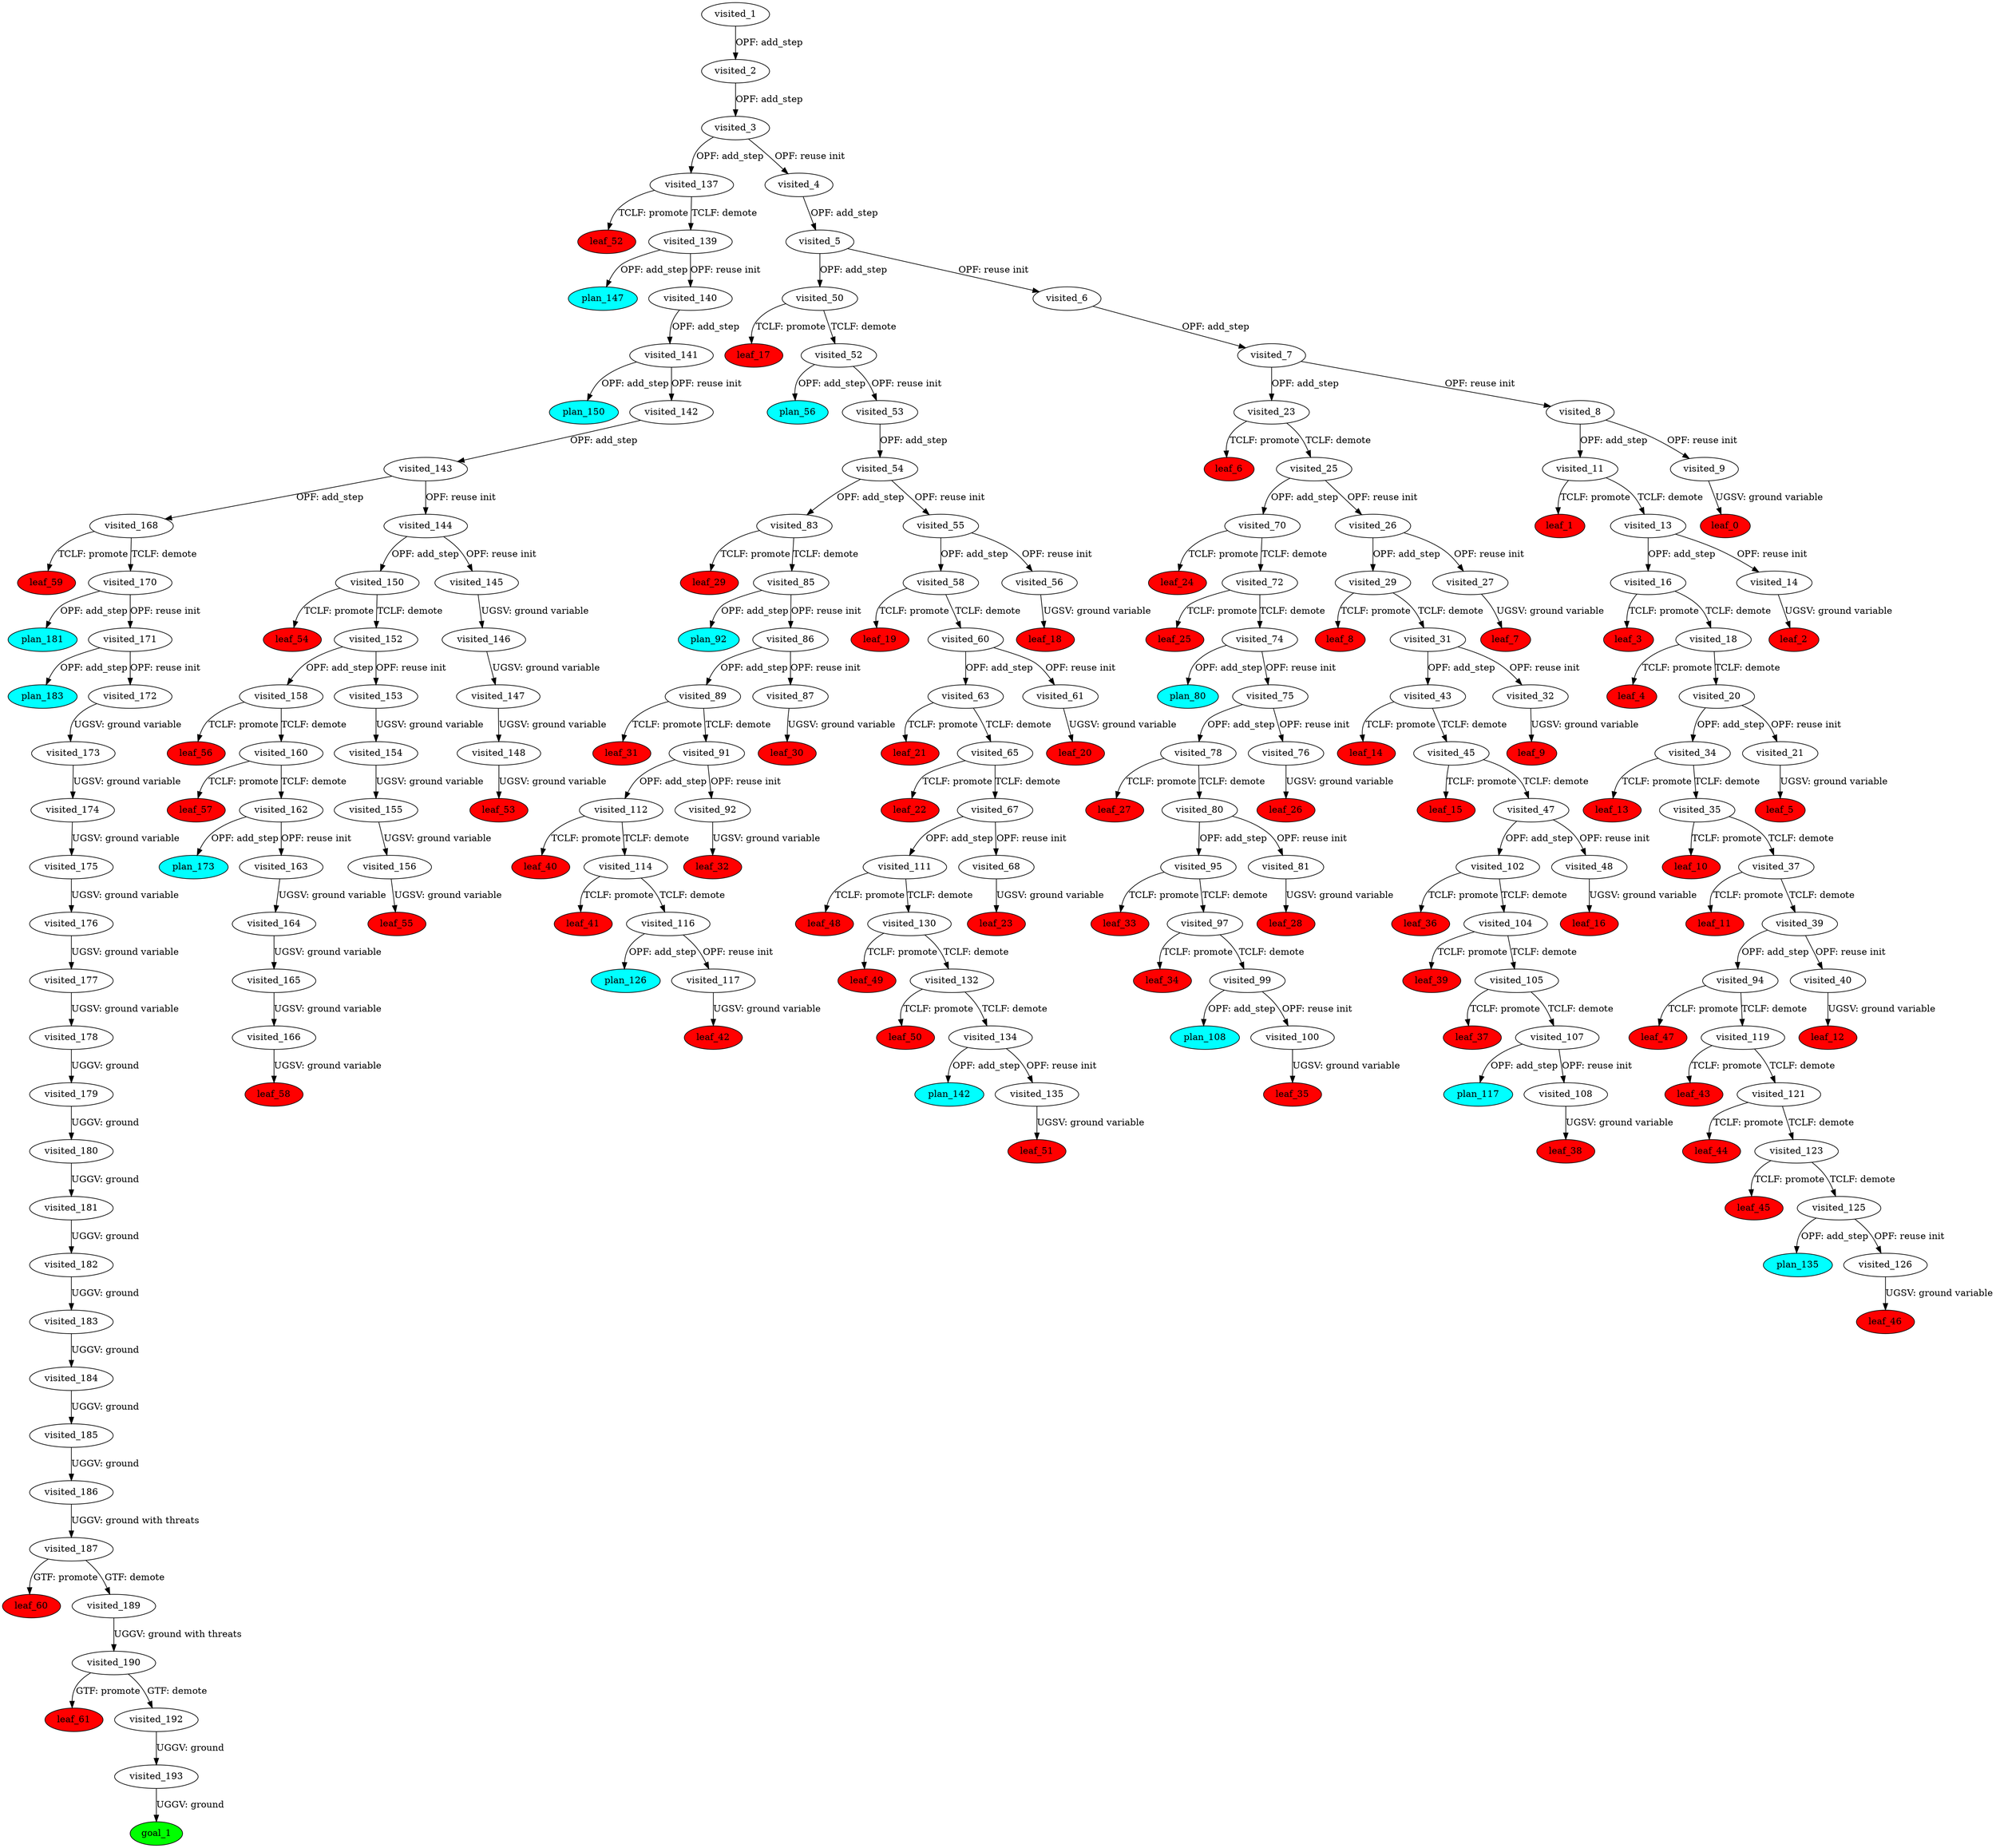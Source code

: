 digraph {
	"57410856-39c6-ef3b-7b5b-f1aefd8058a2" [label=plan_0 fillcolor=cyan style=filled]
	"57410856-39c6-ef3b-7b5b-f1aefd8058a2" [label=visited_1 fillcolor=white style=filled]
	"fcd7228a-5a3a-d41c-67c3-33c6b728c96d" [label=plan_1 fillcolor=cyan style=filled]
	"57410856-39c6-ef3b-7b5b-f1aefd8058a2" -> "fcd7228a-5a3a-d41c-67c3-33c6b728c96d" [label="OPF: add_step"]
	"fcd7228a-5a3a-d41c-67c3-33c6b728c96d" [label=visited_2 fillcolor=white style=filled]
	"6e5a00d9-2c0e-91ac-51b7-34371e77a367" [label=plan_2 fillcolor=cyan style=filled]
	"fcd7228a-5a3a-d41c-67c3-33c6b728c96d" -> "6e5a00d9-2c0e-91ac-51b7-34371e77a367" [label="OPF: add_step"]
	"6e5a00d9-2c0e-91ac-51b7-34371e77a367" [label=visited_3 fillcolor=white style=filled]
	"42456630-4d24-11b1-4888-526a14b14fc5" [label=plan_3 fillcolor=cyan style=filled]
	"6e5a00d9-2c0e-91ac-51b7-34371e77a367" -> "42456630-4d24-11b1-4888-526a14b14fc5" [label="OPF: add_step"]
	"99f9d1b7-c90c-1de2-5c20-7d891a54e393" [label=plan_4 fillcolor=cyan style=filled]
	"6e5a00d9-2c0e-91ac-51b7-34371e77a367" -> "99f9d1b7-c90c-1de2-5c20-7d891a54e393" [label="OPF: reuse init"]
	"99f9d1b7-c90c-1de2-5c20-7d891a54e393" [label=visited_4 fillcolor=white style=filled]
	"54abbf9a-4cbf-946f-5204-eef66147c2e3" [label=plan_5 fillcolor=cyan style=filled]
	"99f9d1b7-c90c-1de2-5c20-7d891a54e393" -> "54abbf9a-4cbf-946f-5204-eef66147c2e3" [label="OPF: add_step"]
	"54abbf9a-4cbf-946f-5204-eef66147c2e3" [label=visited_5 fillcolor=white style=filled]
	"b51689d7-8681-d973-db3f-4b0903582959" [label=plan_6 fillcolor=cyan style=filled]
	"54abbf9a-4cbf-946f-5204-eef66147c2e3" -> "b51689d7-8681-d973-db3f-4b0903582959" [label="OPF: add_step"]
	"b69355e4-2469-040c-d36e-7e6e06537cb5" [label=plan_7 fillcolor=cyan style=filled]
	"54abbf9a-4cbf-946f-5204-eef66147c2e3" -> "b69355e4-2469-040c-d36e-7e6e06537cb5" [label="OPF: reuse init"]
	"b69355e4-2469-040c-d36e-7e6e06537cb5" [label=visited_6 fillcolor=white style=filled]
	"7f0a5ae4-ad79-9754-6674-dea7f3778343" [label=plan_8 fillcolor=cyan style=filled]
	"b69355e4-2469-040c-d36e-7e6e06537cb5" -> "7f0a5ae4-ad79-9754-6674-dea7f3778343" [label="OPF: add_step"]
	"7f0a5ae4-ad79-9754-6674-dea7f3778343" [label=visited_7 fillcolor=white style=filled]
	"95bee1d7-cdc2-0ba8-28eb-e4802a74ae57" [label=plan_9 fillcolor=cyan style=filled]
	"7f0a5ae4-ad79-9754-6674-dea7f3778343" -> "95bee1d7-cdc2-0ba8-28eb-e4802a74ae57" [label="OPF: add_step"]
	"8bd3095a-d1a8-a9bd-a815-941b26122aad" [label=plan_10 fillcolor=cyan style=filled]
	"7f0a5ae4-ad79-9754-6674-dea7f3778343" -> "8bd3095a-d1a8-a9bd-a815-941b26122aad" [label="OPF: reuse init"]
	"8bd3095a-d1a8-a9bd-a815-941b26122aad" [label=visited_8 fillcolor=white style=filled]
	"a4d7a1d5-e7b9-d951-513b-58777412e3a7" [label=plan_11 fillcolor=cyan style=filled]
	"8bd3095a-d1a8-a9bd-a815-941b26122aad" -> "a4d7a1d5-e7b9-d951-513b-58777412e3a7" [label="OPF: add_step"]
	"dabd4d19-1988-eb02-eada-61516913bfed" [label=plan_12 fillcolor=cyan style=filled]
	"8bd3095a-d1a8-a9bd-a815-941b26122aad" -> "dabd4d19-1988-eb02-eada-61516913bfed" [label="OPF: reuse init"]
	"dabd4d19-1988-eb02-eada-61516913bfed" [label=visited_9 fillcolor=white style=filled]
	"2f4fdb62-b3e6-e615-60a3-4d40b84863ff" [label=plan_13 fillcolor=cyan style=filled]
	"dabd4d19-1988-eb02-eada-61516913bfed" -> "2f4fdb62-b3e6-e615-60a3-4d40b84863ff" [label="UGSV: ground variable"]
	"2f4fdb62-b3e6-e615-60a3-4d40b84863ff" [label=visited_10 fillcolor=white style=filled]
	"2f4fdb62-b3e6-e615-60a3-4d40b84863ff" [label=leaf_0 fillcolor=red style=filled]
	"a4d7a1d5-e7b9-d951-513b-58777412e3a7" [label=visited_11 fillcolor=white style=filled]
	"d31396b6-8151-fa45-97eb-da8803f85194" [label=plan_14 fillcolor=cyan style=filled]
	"a4d7a1d5-e7b9-d951-513b-58777412e3a7" -> "d31396b6-8151-fa45-97eb-da8803f85194" [label="TCLF: promote"]
	"4b63faef-debe-c012-0f00-d03e20f7e3c2" [label=plan_15 fillcolor=cyan style=filled]
	"a4d7a1d5-e7b9-d951-513b-58777412e3a7" -> "4b63faef-debe-c012-0f00-d03e20f7e3c2" [label="TCLF: demote"]
	"d31396b6-8151-fa45-97eb-da8803f85194" [label=visited_12 fillcolor=white style=filled]
	"d31396b6-8151-fa45-97eb-da8803f85194" [label=leaf_1 fillcolor=red style=filled]
	"4b63faef-debe-c012-0f00-d03e20f7e3c2" [label=visited_13 fillcolor=white style=filled]
	"680b5490-1c9e-e0ab-d481-54b0854a27c7" [label=plan_16 fillcolor=cyan style=filled]
	"4b63faef-debe-c012-0f00-d03e20f7e3c2" -> "680b5490-1c9e-e0ab-d481-54b0854a27c7" [label="OPF: add_step"]
	"680dde1a-d5ea-3ef9-abb5-779e2a644fcc" [label=plan_17 fillcolor=cyan style=filled]
	"4b63faef-debe-c012-0f00-d03e20f7e3c2" -> "680dde1a-d5ea-3ef9-abb5-779e2a644fcc" [label="OPF: reuse init"]
	"680dde1a-d5ea-3ef9-abb5-779e2a644fcc" [label=visited_14 fillcolor=white style=filled]
	"9d4dd0e4-6bbd-0eda-ff56-7335e64a6283" [label=plan_18 fillcolor=cyan style=filled]
	"680dde1a-d5ea-3ef9-abb5-779e2a644fcc" -> "9d4dd0e4-6bbd-0eda-ff56-7335e64a6283" [label="UGSV: ground variable"]
	"9d4dd0e4-6bbd-0eda-ff56-7335e64a6283" [label=visited_15 fillcolor=white style=filled]
	"9d4dd0e4-6bbd-0eda-ff56-7335e64a6283" [label=leaf_2 fillcolor=red style=filled]
	"680b5490-1c9e-e0ab-d481-54b0854a27c7" [label=visited_16 fillcolor=white style=filled]
	"ed41b2da-bb80-a3b5-bec3-4a0a901fd9a7" [label=plan_19 fillcolor=cyan style=filled]
	"680b5490-1c9e-e0ab-d481-54b0854a27c7" -> "ed41b2da-bb80-a3b5-bec3-4a0a901fd9a7" [label="TCLF: promote"]
	"6f3c9ce8-6806-ee9b-c22c-6ecd90af00eb" [label=plan_20 fillcolor=cyan style=filled]
	"680b5490-1c9e-e0ab-d481-54b0854a27c7" -> "6f3c9ce8-6806-ee9b-c22c-6ecd90af00eb" [label="TCLF: demote"]
	"ed41b2da-bb80-a3b5-bec3-4a0a901fd9a7" [label=visited_17 fillcolor=white style=filled]
	"ed41b2da-bb80-a3b5-bec3-4a0a901fd9a7" [label=leaf_3 fillcolor=red style=filled]
	"6f3c9ce8-6806-ee9b-c22c-6ecd90af00eb" [label=visited_18 fillcolor=white style=filled]
	"054623ae-9360-72b8-2d8b-31f362625012" [label=plan_21 fillcolor=cyan style=filled]
	"6f3c9ce8-6806-ee9b-c22c-6ecd90af00eb" -> "054623ae-9360-72b8-2d8b-31f362625012" [label="TCLF: promote"]
	"74e0ebef-340e-abe4-1172-c81093cc4612" [label=plan_22 fillcolor=cyan style=filled]
	"6f3c9ce8-6806-ee9b-c22c-6ecd90af00eb" -> "74e0ebef-340e-abe4-1172-c81093cc4612" [label="TCLF: demote"]
	"054623ae-9360-72b8-2d8b-31f362625012" [label=visited_19 fillcolor=white style=filled]
	"054623ae-9360-72b8-2d8b-31f362625012" [label=leaf_4 fillcolor=red style=filled]
	"74e0ebef-340e-abe4-1172-c81093cc4612" [label=visited_20 fillcolor=white style=filled]
	"d64fe78f-1137-6ad5-4822-cee1eff9e687" [label=plan_23 fillcolor=cyan style=filled]
	"74e0ebef-340e-abe4-1172-c81093cc4612" -> "d64fe78f-1137-6ad5-4822-cee1eff9e687" [label="OPF: add_step"]
	"ac37660f-9362-0621-4363-e8f0216fc133" [label=plan_24 fillcolor=cyan style=filled]
	"74e0ebef-340e-abe4-1172-c81093cc4612" -> "ac37660f-9362-0621-4363-e8f0216fc133" [label="OPF: reuse init"]
	"ac37660f-9362-0621-4363-e8f0216fc133" [label=visited_21 fillcolor=white style=filled]
	"47973382-7249-f515-d92e-93480715e2a0" [label=plan_25 fillcolor=cyan style=filled]
	"ac37660f-9362-0621-4363-e8f0216fc133" -> "47973382-7249-f515-d92e-93480715e2a0" [label="UGSV: ground variable"]
	"47973382-7249-f515-d92e-93480715e2a0" [label=visited_22 fillcolor=white style=filled]
	"47973382-7249-f515-d92e-93480715e2a0" [label=leaf_5 fillcolor=red style=filled]
	"95bee1d7-cdc2-0ba8-28eb-e4802a74ae57" [label=visited_23 fillcolor=white style=filled]
	"6b524469-5a40-5774-3766-ab86d2c79c36" [label=plan_26 fillcolor=cyan style=filled]
	"95bee1d7-cdc2-0ba8-28eb-e4802a74ae57" -> "6b524469-5a40-5774-3766-ab86d2c79c36" [label="TCLF: promote"]
	"79523ed0-07f4-0d53-25a8-372177a07cb9" [label=plan_27 fillcolor=cyan style=filled]
	"95bee1d7-cdc2-0ba8-28eb-e4802a74ae57" -> "79523ed0-07f4-0d53-25a8-372177a07cb9" [label="TCLF: demote"]
	"6b524469-5a40-5774-3766-ab86d2c79c36" [label=visited_24 fillcolor=white style=filled]
	"6b524469-5a40-5774-3766-ab86d2c79c36" [label=leaf_6 fillcolor=red style=filled]
	"79523ed0-07f4-0d53-25a8-372177a07cb9" [label=visited_25 fillcolor=white style=filled]
	"10256c82-aeb7-7f36-dd05-5cc9ade73358" [label=plan_28 fillcolor=cyan style=filled]
	"79523ed0-07f4-0d53-25a8-372177a07cb9" -> "10256c82-aeb7-7f36-dd05-5cc9ade73358" [label="OPF: add_step"]
	"812f3b16-97dc-c37c-cbe9-1738f54a6ef7" [label=plan_29 fillcolor=cyan style=filled]
	"79523ed0-07f4-0d53-25a8-372177a07cb9" -> "812f3b16-97dc-c37c-cbe9-1738f54a6ef7" [label="OPF: reuse init"]
	"812f3b16-97dc-c37c-cbe9-1738f54a6ef7" [label=visited_26 fillcolor=white style=filled]
	"04f4d9ad-2093-296c-21ec-a77c68e2a101" [label=plan_30 fillcolor=cyan style=filled]
	"812f3b16-97dc-c37c-cbe9-1738f54a6ef7" -> "04f4d9ad-2093-296c-21ec-a77c68e2a101" [label="OPF: add_step"]
	"5ce19b63-1b02-f4bc-e310-0a2e5e4db563" [label=plan_31 fillcolor=cyan style=filled]
	"812f3b16-97dc-c37c-cbe9-1738f54a6ef7" -> "5ce19b63-1b02-f4bc-e310-0a2e5e4db563" [label="OPF: reuse init"]
	"5ce19b63-1b02-f4bc-e310-0a2e5e4db563" [label=visited_27 fillcolor=white style=filled]
	"7df4d2cb-4342-43c2-768c-9d5b11e830ba" [label=plan_32 fillcolor=cyan style=filled]
	"5ce19b63-1b02-f4bc-e310-0a2e5e4db563" -> "7df4d2cb-4342-43c2-768c-9d5b11e830ba" [label="UGSV: ground variable"]
	"7df4d2cb-4342-43c2-768c-9d5b11e830ba" [label=visited_28 fillcolor=white style=filled]
	"7df4d2cb-4342-43c2-768c-9d5b11e830ba" [label=leaf_7 fillcolor=red style=filled]
	"04f4d9ad-2093-296c-21ec-a77c68e2a101" [label=visited_29 fillcolor=white style=filled]
	"6b2e9640-a02d-beac-649b-5c906e302012" [label=plan_33 fillcolor=cyan style=filled]
	"04f4d9ad-2093-296c-21ec-a77c68e2a101" -> "6b2e9640-a02d-beac-649b-5c906e302012" [label="TCLF: promote"]
	"8697ff13-9f29-b187-702d-cff8484fbbd9" [label=plan_34 fillcolor=cyan style=filled]
	"04f4d9ad-2093-296c-21ec-a77c68e2a101" -> "8697ff13-9f29-b187-702d-cff8484fbbd9" [label="TCLF: demote"]
	"6b2e9640-a02d-beac-649b-5c906e302012" [label=visited_30 fillcolor=white style=filled]
	"6b2e9640-a02d-beac-649b-5c906e302012" [label=leaf_8 fillcolor=red style=filled]
	"8697ff13-9f29-b187-702d-cff8484fbbd9" [label=visited_31 fillcolor=white style=filled]
	"4a83df13-a846-d0ba-ca1f-f224a839433c" [label=plan_35 fillcolor=cyan style=filled]
	"8697ff13-9f29-b187-702d-cff8484fbbd9" -> "4a83df13-a846-d0ba-ca1f-f224a839433c" [label="OPF: add_step"]
	"c854d4fd-aa5b-93f0-9bb9-59ba6892cdb9" [label=plan_36 fillcolor=cyan style=filled]
	"8697ff13-9f29-b187-702d-cff8484fbbd9" -> "c854d4fd-aa5b-93f0-9bb9-59ba6892cdb9" [label="OPF: reuse init"]
	"c854d4fd-aa5b-93f0-9bb9-59ba6892cdb9" [label=visited_32 fillcolor=white style=filled]
	"eab5ff9a-d44c-8a09-33ba-1a59ff2c540d" [label=plan_37 fillcolor=cyan style=filled]
	"c854d4fd-aa5b-93f0-9bb9-59ba6892cdb9" -> "eab5ff9a-d44c-8a09-33ba-1a59ff2c540d" [label="UGSV: ground variable"]
	"eab5ff9a-d44c-8a09-33ba-1a59ff2c540d" [label=visited_33 fillcolor=white style=filled]
	"eab5ff9a-d44c-8a09-33ba-1a59ff2c540d" [label=leaf_9 fillcolor=red style=filled]
	"d64fe78f-1137-6ad5-4822-cee1eff9e687" [label=visited_34 fillcolor=white style=filled]
	"f685ee51-9ff5-4cce-9690-17ac2c58e023" [label=plan_38 fillcolor=cyan style=filled]
	"d64fe78f-1137-6ad5-4822-cee1eff9e687" -> "f685ee51-9ff5-4cce-9690-17ac2c58e023" [label="TCLF: promote"]
	"fceda697-427a-58b3-9baa-6f1c1f6cf1c6" [label=plan_39 fillcolor=cyan style=filled]
	"d64fe78f-1137-6ad5-4822-cee1eff9e687" -> "fceda697-427a-58b3-9baa-6f1c1f6cf1c6" [label="TCLF: demote"]
	"fceda697-427a-58b3-9baa-6f1c1f6cf1c6" [label=visited_35 fillcolor=white style=filled]
	"b11fbcb1-561a-4932-a26b-5b45b8d72019" [label=plan_40 fillcolor=cyan style=filled]
	"fceda697-427a-58b3-9baa-6f1c1f6cf1c6" -> "b11fbcb1-561a-4932-a26b-5b45b8d72019" [label="TCLF: promote"]
	"3c538c8f-606b-100b-e689-73d27c2991c4" [label=plan_41 fillcolor=cyan style=filled]
	"fceda697-427a-58b3-9baa-6f1c1f6cf1c6" -> "3c538c8f-606b-100b-e689-73d27c2991c4" [label="TCLF: demote"]
	"b11fbcb1-561a-4932-a26b-5b45b8d72019" [label=visited_36 fillcolor=white style=filled]
	"b11fbcb1-561a-4932-a26b-5b45b8d72019" [label=leaf_10 fillcolor=red style=filled]
	"3c538c8f-606b-100b-e689-73d27c2991c4" [label=visited_37 fillcolor=white style=filled]
	"37f302ed-414f-b131-f7fa-6e79a6044d34" [label=plan_42 fillcolor=cyan style=filled]
	"3c538c8f-606b-100b-e689-73d27c2991c4" -> "37f302ed-414f-b131-f7fa-6e79a6044d34" [label="TCLF: promote"]
	"94ea89d2-9924-f349-3f6d-ec06de826252" [label=plan_43 fillcolor=cyan style=filled]
	"3c538c8f-606b-100b-e689-73d27c2991c4" -> "94ea89d2-9924-f349-3f6d-ec06de826252" [label="TCLF: demote"]
	"37f302ed-414f-b131-f7fa-6e79a6044d34" [label=visited_38 fillcolor=white style=filled]
	"37f302ed-414f-b131-f7fa-6e79a6044d34" [label=leaf_11 fillcolor=red style=filled]
	"94ea89d2-9924-f349-3f6d-ec06de826252" [label=visited_39 fillcolor=white style=filled]
	"2c82be2c-11c2-e148-7f6c-cd53c5fca9d8" [label=plan_44 fillcolor=cyan style=filled]
	"94ea89d2-9924-f349-3f6d-ec06de826252" -> "2c82be2c-11c2-e148-7f6c-cd53c5fca9d8" [label="OPF: add_step"]
	"95df76fa-a793-9786-6274-d2e4e168dc74" [label=plan_45 fillcolor=cyan style=filled]
	"94ea89d2-9924-f349-3f6d-ec06de826252" -> "95df76fa-a793-9786-6274-d2e4e168dc74" [label="OPF: reuse init"]
	"95df76fa-a793-9786-6274-d2e4e168dc74" [label=visited_40 fillcolor=white style=filled]
	"335afa81-f660-fae7-91f3-4acafb68e621" [label=plan_46 fillcolor=cyan style=filled]
	"95df76fa-a793-9786-6274-d2e4e168dc74" -> "335afa81-f660-fae7-91f3-4acafb68e621" [label="UGSV: ground variable"]
	"335afa81-f660-fae7-91f3-4acafb68e621" [label=visited_41 fillcolor=white style=filled]
	"335afa81-f660-fae7-91f3-4acafb68e621" [label=leaf_12 fillcolor=red style=filled]
	"f685ee51-9ff5-4cce-9690-17ac2c58e023" [label=visited_42 fillcolor=white style=filled]
	"f685ee51-9ff5-4cce-9690-17ac2c58e023" [label=leaf_13 fillcolor=red style=filled]
	"4a83df13-a846-d0ba-ca1f-f224a839433c" [label=visited_43 fillcolor=white style=filled]
	"f8a06572-20c8-8a4d-4392-c4022a2621c1" [label=plan_47 fillcolor=cyan style=filled]
	"4a83df13-a846-d0ba-ca1f-f224a839433c" -> "f8a06572-20c8-8a4d-4392-c4022a2621c1" [label="TCLF: promote"]
	"21b82c79-4616-543d-cf82-6f4a73533592" [label=plan_48 fillcolor=cyan style=filled]
	"4a83df13-a846-d0ba-ca1f-f224a839433c" -> "21b82c79-4616-543d-cf82-6f4a73533592" [label="TCLF: demote"]
	"f8a06572-20c8-8a4d-4392-c4022a2621c1" [label=visited_44 fillcolor=white style=filled]
	"f8a06572-20c8-8a4d-4392-c4022a2621c1" [label=leaf_14 fillcolor=red style=filled]
	"21b82c79-4616-543d-cf82-6f4a73533592" [label=visited_45 fillcolor=white style=filled]
	"a67ee172-a3df-cd73-efb8-dea208e7b68f" [label=plan_49 fillcolor=cyan style=filled]
	"21b82c79-4616-543d-cf82-6f4a73533592" -> "a67ee172-a3df-cd73-efb8-dea208e7b68f" [label="TCLF: promote"]
	"ec8a4788-d141-ffe9-e0b7-491b715dce5e" [label=plan_50 fillcolor=cyan style=filled]
	"21b82c79-4616-543d-cf82-6f4a73533592" -> "ec8a4788-d141-ffe9-e0b7-491b715dce5e" [label="TCLF: demote"]
	"a67ee172-a3df-cd73-efb8-dea208e7b68f" [label=visited_46 fillcolor=white style=filled]
	"a67ee172-a3df-cd73-efb8-dea208e7b68f" [label=leaf_15 fillcolor=red style=filled]
	"ec8a4788-d141-ffe9-e0b7-491b715dce5e" [label=visited_47 fillcolor=white style=filled]
	"4bad36ab-e6dc-311c-833f-aa88c03675ba" [label=plan_51 fillcolor=cyan style=filled]
	"ec8a4788-d141-ffe9-e0b7-491b715dce5e" -> "4bad36ab-e6dc-311c-833f-aa88c03675ba" [label="OPF: add_step"]
	"e1fe9923-02db-2f97-f12f-45cb99110ab2" [label=plan_52 fillcolor=cyan style=filled]
	"ec8a4788-d141-ffe9-e0b7-491b715dce5e" -> "e1fe9923-02db-2f97-f12f-45cb99110ab2" [label="OPF: reuse init"]
	"e1fe9923-02db-2f97-f12f-45cb99110ab2" [label=visited_48 fillcolor=white style=filled]
	"f9533583-a07d-9fbc-8351-429480230815" [label=plan_53 fillcolor=cyan style=filled]
	"e1fe9923-02db-2f97-f12f-45cb99110ab2" -> "f9533583-a07d-9fbc-8351-429480230815" [label="UGSV: ground variable"]
	"f9533583-a07d-9fbc-8351-429480230815" [label=visited_49 fillcolor=white style=filled]
	"f9533583-a07d-9fbc-8351-429480230815" [label=leaf_16 fillcolor=red style=filled]
	"b51689d7-8681-d973-db3f-4b0903582959" [label=visited_50 fillcolor=white style=filled]
	"8ed43877-2bcd-2a75-ede2-a9768e4b1e92" [label=plan_54 fillcolor=cyan style=filled]
	"b51689d7-8681-d973-db3f-4b0903582959" -> "8ed43877-2bcd-2a75-ede2-a9768e4b1e92" [label="TCLF: promote"]
	"64ff1797-e679-6d39-dd9a-161e1c6781f8" [label=plan_55 fillcolor=cyan style=filled]
	"b51689d7-8681-d973-db3f-4b0903582959" -> "64ff1797-e679-6d39-dd9a-161e1c6781f8" [label="TCLF: demote"]
	"8ed43877-2bcd-2a75-ede2-a9768e4b1e92" [label=visited_51 fillcolor=white style=filled]
	"8ed43877-2bcd-2a75-ede2-a9768e4b1e92" [label=leaf_17 fillcolor=red style=filled]
	"64ff1797-e679-6d39-dd9a-161e1c6781f8" [label=visited_52 fillcolor=white style=filled]
	"53689a95-c077-12f2-2acd-77670b97783b" [label=plan_56 fillcolor=cyan style=filled]
	"64ff1797-e679-6d39-dd9a-161e1c6781f8" -> "53689a95-c077-12f2-2acd-77670b97783b" [label="OPF: add_step"]
	"eebcad5e-bdd0-6248-0072-8f8275665d45" [label=plan_57 fillcolor=cyan style=filled]
	"64ff1797-e679-6d39-dd9a-161e1c6781f8" -> "eebcad5e-bdd0-6248-0072-8f8275665d45" [label="OPF: reuse init"]
	"eebcad5e-bdd0-6248-0072-8f8275665d45" [label=visited_53 fillcolor=white style=filled]
	"df277a00-9fe0-3ab7-bb12-cb4e98d2184d" [label=plan_58 fillcolor=cyan style=filled]
	"eebcad5e-bdd0-6248-0072-8f8275665d45" -> "df277a00-9fe0-3ab7-bb12-cb4e98d2184d" [label="OPF: add_step"]
	"df277a00-9fe0-3ab7-bb12-cb4e98d2184d" [label=visited_54 fillcolor=white style=filled]
	"af35a4db-978f-f3a6-dad5-49f6ccd3799a" [label=plan_59 fillcolor=cyan style=filled]
	"df277a00-9fe0-3ab7-bb12-cb4e98d2184d" -> "af35a4db-978f-f3a6-dad5-49f6ccd3799a" [label="OPF: add_step"]
	"df697952-b8c3-f5d8-6ec0-bb35c424063c" [label=plan_60 fillcolor=cyan style=filled]
	"df277a00-9fe0-3ab7-bb12-cb4e98d2184d" -> "df697952-b8c3-f5d8-6ec0-bb35c424063c" [label="OPF: reuse init"]
	"df697952-b8c3-f5d8-6ec0-bb35c424063c" [label=visited_55 fillcolor=white style=filled]
	"750a9c79-21e6-1781-9f1d-9e6dff2985c5" [label=plan_61 fillcolor=cyan style=filled]
	"df697952-b8c3-f5d8-6ec0-bb35c424063c" -> "750a9c79-21e6-1781-9f1d-9e6dff2985c5" [label="OPF: add_step"]
	"efd10041-ca24-1547-694e-06300269ff57" [label=plan_62 fillcolor=cyan style=filled]
	"df697952-b8c3-f5d8-6ec0-bb35c424063c" -> "efd10041-ca24-1547-694e-06300269ff57" [label="OPF: reuse init"]
	"efd10041-ca24-1547-694e-06300269ff57" [label=visited_56 fillcolor=white style=filled]
	"f6dd7252-9f6b-cfae-f4dc-cdd754eeec83" [label=plan_63 fillcolor=cyan style=filled]
	"efd10041-ca24-1547-694e-06300269ff57" -> "f6dd7252-9f6b-cfae-f4dc-cdd754eeec83" [label="UGSV: ground variable"]
	"f6dd7252-9f6b-cfae-f4dc-cdd754eeec83" [label=visited_57 fillcolor=white style=filled]
	"f6dd7252-9f6b-cfae-f4dc-cdd754eeec83" [label=leaf_18 fillcolor=red style=filled]
	"750a9c79-21e6-1781-9f1d-9e6dff2985c5" [label=visited_58 fillcolor=white style=filled]
	"73016774-f8b2-95cd-2d47-c29defbff611" [label=plan_64 fillcolor=cyan style=filled]
	"750a9c79-21e6-1781-9f1d-9e6dff2985c5" -> "73016774-f8b2-95cd-2d47-c29defbff611" [label="TCLF: promote"]
	"a162120d-63f0-4765-0cab-92589bd3b3ab" [label=plan_65 fillcolor=cyan style=filled]
	"750a9c79-21e6-1781-9f1d-9e6dff2985c5" -> "a162120d-63f0-4765-0cab-92589bd3b3ab" [label="TCLF: demote"]
	"73016774-f8b2-95cd-2d47-c29defbff611" [label=visited_59 fillcolor=white style=filled]
	"73016774-f8b2-95cd-2d47-c29defbff611" [label=leaf_19 fillcolor=red style=filled]
	"a162120d-63f0-4765-0cab-92589bd3b3ab" [label=visited_60 fillcolor=white style=filled]
	"c5ab160f-f8a9-03ca-50fb-98ecf091e948" [label=plan_66 fillcolor=cyan style=filled]
	"a162120d-63f0-4765-0cab-92589bd3b3ab" -> "c5ab160f-f8a9-03ca-50fb-98ecf091e948" [label="OPF: add_step"]
	"4307599d-a2d6-7bb8-b454-cd84f93c3ab0" [label=plan_67 fillcolor=cyan style=filled]
	"a162120d-63f0-4765-0cab-92589bd3b3ab" -> "4307599d-a2d6-7bb8-b454-cd84f93c3ab0" [label="OPF: reuse init"]
	"4307599d-a2d6-7bb8-b454-cd84f93c3ab0" [label=visited_61 fillcolor=white style=filled]
	"2512ba91-5549-758b-4c94-ad609d785155" [label=plan_68 fillcolor=cyan style=filled]
	"4307599d-a2d6-7bb8-b454-cd84f93c3ab0" -> "2512ba91-5549-758b-4c94-ad609d785155" [label="UGSV: ground variable"]
	"2512ba91-5549-758b-4c94-ad609d785155" [label=visited_62 fillcolor=white style=filled]
	"2512ba91-5549-758b-4c94-ad609d785155" [label=leaf_20 fillcolor=red style=filled]
	"c5ab160f-f8a9-03ca-50fb-98ecf091e948" [label=visited_63 fillcolor=white style=filled]
	"7de4b777-aec0-3c17-69df-81a32a962ee4" [label=plan_69 fillcolor=cyan style=filled]
	"c5ab160f-f8a9-03ca-50fb-98ecf091e948" -> "7de4b777-aec0-3c17-69df-81a32a962ee4" [label="TCLF: promote"]
	"c5a27346-a5fd-d3a2-84b2-c01d33a5de00" [label=plan_70 fillcolor=cyan style=filled]
	"c5ab160f-f8a9-03ca-50fb-98ecf091e948" -> "c5a27346-a5fd-d3a2-84b2-c01d33a5de00" [label="TCLF: demote"]
	"7de4b777-aec0-3c17-69df-81a32a962ee4" [label=visited_64 fillcolor=white style=filled]
	"7de4b777-aec0-3c17-69df-81a32a962ee4" [label=leaf_21 fillcolor=red style=filled]
	"c5a27346-a5fd-d3a2-84b2-c01d33a5de00" [label=visited_65 fillcolor=white style=filled]
	"03282caf-f258-013e-9c72-82ef82b1dd67" [label=plan_71 fillcolor=cyan style=filled]
	"c5a27346-a5fd-d3a2-84b2-c01d33a5de00" -> "03282caf-f258-013e-9c72-82ef82b1dd67" [label="TCLF: promote"]
	"60ef68c6-c49b-27fd-7398-ba25a51dff5a" [label=plan_72 fillcolor=cyan style=filled]
	"c5a27346-a5fd-d3a2-84b2-c01d33a5de00" -> "60ef68c6-c49b-27fd-7398-ba25a51dff5a" [label="TCLF: demote"]
	"03282caf-f258-013e-9c72-82ef82b1dd67" [label=visited_66 fillcolor=white style=filled]
	"03282caf-f258-013e-9c72-82ef82b1dd67" [label=leaf_22 fillcolor=red style=filled]
	"60ef68c6-c49b-27fd-7398-ba25a51dff5a" [label=visited_67 fillcolor=white style=filled]
	"1ed692fc-3fa7-196a-1d19-edd2b9623515" [label=plan_73 fillcolor=cyan style=filled]
	"60ef68c6-c49b-27fd-7398-ba25a51dff5a" -> "1ed692fc-3fa7-196a-1d19-edd2b9623515" [label="OPF: add_step"]
	"d8118fe9-0075-e7b6-dec5-b037f4ca2cf3" [label=plan_74 fillcolor=cyan style=filled]
	"60ef68c6-c49b-27fd-7398-ba25a51dff5a" -> "d8118fe9-0075-e7b6-dec5-b037f4ca2cf3" [label="OPF: reuse init"]
	"d8118fe9-0075-e7b6-dec5-b037f4ca2cf3" [label=visited_68 fillcolor=white style=filled]
	"b6281732-0758-543c-7d31-f897505be1f9" [label=plan_75 fillcolor=cyan style=filled]
	"d8118fe9-0075-e7b6-dec5-b037f4ca2cf3" -> "b6281732-0758-543c-7d31-f897505be1f9" [label="UGSV: ground variable"]
	"b6281732-0758-543c-7d31-f897505be1f9" [label=visited_69 fillcolor=white style=filled]
	"b6281732-0758-543c-7d31-f897505be1f9" [label=leaf_23 fillcolor=red style=filled]
	"10256c82-aeb7-7f36-dd05-5cc9ade73358" [label=visited_70 fillcolor=white style=filled]
	"0de755b1-0f02-fdab-e81f-506afbca6fc9" [label=plan_76 fillcolor=cyan style=filled]
	"10256c82-aeb7-7f36-dd05-5cc9ade73358" -> "0de755b1-0f02-fdab-e81f-506afbca6fc9" [label="TCLF: promote"]
	"37c8494a-09a9-b234-ab94-9656022b6950" [label=plan_77 fillcolor=cyan style=filled]
	"10256c82-aeb7-7f36-dd05-5cc9ade73358" -> "37c8494a-09a9-b234-ab94-9656022b6950" [label="TCLF: demote"]
	"0de755b1-0f02-fdab-e81f-506afbca6fc9" [label=visited_71 fillcolor=white style=filled]
	"0de755b1-0f02-fdab-e81f-506afbca6fc9" [label=leaf_24 fillcolor=red style=filled]
	"37c8494a-09a9-b234-ab94-9656022b6950" [label=visited_72 fillcolor=white style=filled]
	"16da42a2-d76a-c2fc-0308-b0fa966ceed4" [label=plan_78 fillcolor=cyan style=filled]
	"37c8494a-09a9-b234-ab94-9656022b6950" -> "16da42a2-d76a-c2fc-0308-b0fa966ceed4" [label="TCLF: promote"]
	"0c8966ef-8f23-0e74-0fa2-45dd1c0054f5" [label=plan_79 fillcolor=cyan style=filled]
	"37c8494a-09a9-b234-ab94-9656022b6950" -> "0c8966ef-8f23-0e74-0fa2-45dd1c0054f5" [label="TCLF: demote"]
	"16da42a2-d76a-c2fc-0308-b0fa966ceed4" [label=visited_73 fillcolor=white style=filled]
	"16da42a2-d76a-c2fc-0308-b0fa966ceed4" [label=leaf_25 fillcolor=red style=filled]
	"0c8966ef-8f23-0e74-0fa2-45dd1c0054f5" [label=visited_74 fillcolor=white style=filled]
	"2c66e038-f343-1589-913e-1b820cf0c982" [label=plan_80 fillcolor=cyan style=filled]
	"0c8966ef-8f23-0e74-0fa2-45dd1c0054f5" -> "2c66e038-f343-1589-913e-1b820cf0c982" [label="OPF: add_step"]
	"dd830ad5-4807-be13-bc71-dd892d1a6739" [label=plan_81 fillcolor=cyan style=filled]
	"0c8966ef-8f23-0e74-0fa2-45dd1c0054f5" -> "dd830ad5-4807-be13-bc71-dd892d1a6739" [label="OPF: reuse init"]
	"dd830ad5-4807-be13-bc71-dd892d1a6739" [label=visited_75 fillcolor=white style=filled]
	"ec233b65-5ae6-9a91-9838-ae9b23b67bcc" [label=plan_82 fillcolor=cyan style=filled]
	"dd830ad5-4807-be13-bc71-dd892d1a6739" -> "ec233b65-5ae6-9a91-9838-ae9b23b67bcc" [label="OPF: add_step"]
	"43fda591-2e7b-56db-36e4-b9c267bb0ddb" [label=plan_83 fillcolor=cyan style=filled]
	"dd830ad5-4807-be13-bc71-dd892d1a6739" -> "43fda591-2e7b-56db-36e4-b9c267bb0ddb" [label="OPF: reuse init"]
	"43fda591-2e7b-56db-36e4-b9c267bb0ddb" [label=visited_76 fillcolor=white style=filled]
	"4a90637c-ff61-a0cb-2689-f199d817df99" [label=plan_84 fillcolor=cyan style=filled]
	"43fda591-2e7b-56db-36e4-b9c267bb0ddb" -> "4a90637c-ff61-a0cb-2689-f199d817df99" [label="UGSV: ground variable"]
	"4a90637c-ff61-a0cb-2689-f199d817df99" [label=visited_77 fillcolor=white style=filled]
	"4a90637c-ff61-a0cb-2689-f199d817df99" [label=leaf_26 fillcolor=red style=filled]
	"ec233b65-5ae6-9a91-9838-ae9b23b67bcc" [label=visited_78 fillcolor=white style=filled]
	"0610927f-e584-7f96-2f09-a3a0275ed91d" [label=plan_85 fillcolor=cyan style=filled]
	"ec233b65-5ae6-9a91-9838-ae9b23b67bcc" -> "0610927f-e584-7f96-2f09-a3a0275ed91d" [label="TCLF: promote"]
	"03b973bd-05e0-4157-9d6c-d4cdd6664d99" [label=plan_86 fillcolor=cyan style=filled]
	"ec233b65-5ae6-9a91-9838-ae9b23b67bcc" -> "03b973bd-05e0-4157-9d6c-d4cdd6664d99" [label="TCLF: demote"]
	"0610927f-e584-7f96-2f09-a3a0275ed91d" [label=visited_79 fillcolor=white style=filled]
	"0610927f-e584-7f96-2f09-a3a0275ed91d" [label=leaf_27 fillcolor=red style=filled]
	"03b973bd-05e0-4157-9d6c-d4cdd6664d99" [label=visited_80 fillcolor=white style=filled]
	"394bf5dc-4aba-7048-bef2-a2131b44dd38" [label=plan_87 fillcolor=cyan style=filled]
	"03b973bd-05e0-4157-9d6c-d4cdd6664d99" -> "394bf5dc-4aba-7048-bef2-a2131b44dd38" [label="OPF: add_step"]
	"1ef7ee1a-5b24-e2ff-1326-11c64891eb4b" [label=plan_88 fillcolor=cyan style=filled]
	"03b973bd-05e0-4157-9d6c-d4cdd6664d99" -> "1ef7ee1a-5b24-e2ff-1326-11c64891eb4b" [label="OPF: reuse init"]
	"1ef7ee1a-5b24-e2ff-1326-11c64891eb4b" [label=visited_81 fillcolor=white style=filled]
	"cf615333-c230-b981-8cca-5070f517de55" [label=plan_89 fillcolor=cyan style=filled]
	"1ef7ee1a-5b24-e2ff-1326-11c64891eb4b" -> "cf615333-c230-b981-8cca-5070f517de55" [label="UGSV: ground variable"]
	"cf615333-c230-b981-8cca-5070f517de55" [label=visited_82 fillcolor=white style=filled]
	"cf615333-c230-b981-8cca-5070f517de55" [label=leaf_28 fillcolor=red style=filled]
	"af35a4db-978f-f3a6-dad5-49f6ccd3799a" [label=visited_83 fillcolor=white style=filled]
	"5cbf8811-1cc3-88ef-839b-d5eca3910b37" [label=plan_90 fillcolor=cyan style=filled]
	"af35a4db-978f-f3a6-dad5-49f6ccd3799a" -> "5cbf8811-1cc3-88ef-839b-d5eca3910b37" [label="TCLF: promote"]
	"710cb8b1-4783-871e-a87a-70171576bf26" [label=plan_91 fillcolor=cyan style=filled]
	"af35a4db-978f-f3a6-dad5-49f6ccd3799a" -> "710cb8b1-4783-871e-a87a-70171576bf26" [label="TCLF: demote"]
	"5cbf8811-1cc3-88ef-839b-d5eca3910b37" [label=visited_84 fillcolor=white style=filled]
	"5cbf8811-1cc3-88ef-839b-d5eca3910b37" [label=leaf_29 fillcolor=red style=filled]
	"710cb8b1-4783-871e-a87a-70171576bf26" [label=visited_85 fillcolor=white style=filled]
	"9130bfac-3db2-4818-df0c-fdc8bbdeae59" [label=plan_92 fillcolor=cyan style=filled]
	"710cb8b1-4783-871e-a87a-70171576bf26" -> "9130bfac-3db2-4818-df0c-fdc8bbdeae59" [label="OPF: add_step"]
	"247f101b-64d7-8394-daed-aaa432e34377" [label=plan_93 fillcolor=cyan style=filled]
	"710cb8b1-4783-871e-a87a-70171576bf26" -> "247f101b-64d7-8394-daed-aaa432e34377" [label="OPF: reuse init"]
	"247f101b-64d7-8394-daed-aaa432e34377" [label=visited_86 fillcolor=white style=filled]
	"4abe44d1-a203-cc10-3be3-98d842a85922" [label=plan_94 fillcolor=cyan style=filled]
	"247f101b-64d7-8394-daed-aaa432e34377" -> "4abe44d1-a203-cc10-3be3-98d842a85922" [label="OPF: add_step"]
	"be563d07-dbc2-5c0c-f9f1-87a4d31ef1a6" [label=plan_95 fillcolor=cyan style=filled]
	"247f101b-64d7-8394-daed-aaa432e34377" -> "be563d07-dbc2-5c0c-f9f1-87a4d31ef1a6" [label="OPF: reuse init"]
	"be563d07-dbc2-5c0c-f9f1-87a4d31ef1a6" [label=visited_87 fillcolor=white style=filled]
	"6de513ea-2396-09db-e979-5423df332581" [label=plan_96 fillcolor=cyan style=filled]
	"be563d07-dbc2-5c0c-f9f1-87a4d31ef1a6" -> "6de513ea-2396-09db-e979-5423df332581" [label="UGSV: ground variable"]
	"6de513ea-2396-09db-e979-5423df332581" [label=visited_88 fillcolor=white style=filled]
	"6de513ea-2396-09db-e979-5423df332581" [label=leaf_30 fillcolor=red style=filled]
	"4abe44d1-a203-cc10-3be3-98d842a85922" [label=visited_89 fillcolor=white style=filled]
	"f73bf6a1-6b33-4829-78d1-763bdd87f933" [label=plan_97 fillcolor=cyan style=filled]
	"4abe44d1-a203-cc10-3be3-98d842a85922" -> "f73bf6a1-6b33-4829-78d1-763bdd87f933" [label="TCLF: promote"]
	"f82800ab-7d00-6d9c-a3ba-a60509ba7124" [label=plan_98 fillcolor=cyan style=filled]
	"4abe44d1-a203-cc10-3be3-98d842a85922" -> "f82800ab-7d00-6d9c-a3ba-a60509ba7124" [label="TCLF: demote"]
	"f73bf6a1-6b33-4829-78d1-763bdd87f933" [label=visited_90 fillcolor=white style=filled]
	"f73bf6a1-6b33-4829-78d1-763bdd87f933" [label=leaf_31 fillcolor=red style=filled]
	"f82800ab-7d00-6d9c-a3ba-a60509ba7124" [label=visited_91 fillcolor=white style=filled]
	"d68c9674-823a-71e0-99ec-16a27e2c8ec8" [label=plan_99 fillcolor=cyan style=filled]
	"f82800ab-7d00-6d9c-a3ba-a60509ba7124" -> "d68c9674-823a-71e0-99ec-16a27e2c8ec8" [label="OPF: add_step"]
	"e1b30110-525f-eb10-b951-35a7ffb547f6" [label=plan_100 fillcolor=cyan style=filled]
	"f82800ab-7d00-6d9c-a3ba-a60509ba7124" -> "e1b30110-525f-eb10-b951-35a7ffb547f6" [label="OPF: reuse init"]
	"e1b30110-525f-eb10-b951-35a7ffb547f6" [label=visited_92 fillcolor=white style=filled]
	"3f551b92-df8b-7e63-0782-da858e9291bd" [label=plan_101 fillcolor=cyan style=filled]
	"e1b30110-525f-eb10-b951-35a7ffb547f6" -> "3f551b92-df8b-7e63-0782-da858e9291bd" [label="UGSV: ground variable"]
	"3f551b92-df8b-7e63-0782-da858e9291bd" [label=visited_93 fillcolor=white style=filled]
	"3f551b92-df8b-7e63-0782-da858e9291bd" [label=leaf_32 fillcolor=red style=filled]
	"2c82be2c-11c2-e148-7f6c-cd53c5fca9d8" [label=visited_94 fillcolor=white style=filled]
	"364bf82c-12e5-a648-31ce-263cba77f397" [label=plan_102 fillcolor=cyan style=filled]
	"2c82be2c-11c2-e148-7f6c-cd53c5fca9d8" -> "364bf82c-12e5-a648-31ce-263cba77f397" [label="TCLF: promote"]
	"111285e1-2137-666a-d8d8-3ac95b27b7ea" [label=plan_103 fillcolor=cyan style=filled]
	"2c82be2c-11c2-e148-7f6c-cd53c5fca9d8" -> "111285e1-2137-666a-d8d8-3ac95b27b7ea" [label="TCLF: demote"]
	"394bf5dc-4aba-7048-bef2-a2131b44dd38" [label=visited_95 fillcolor=white style=filled]
	"557f4964-819e-6147-b925-ddfe4d7b2b94" [label=plan_104 fillcolor=cyan style=filled]
	"394bf5dc-4aba-7048-bef2-a2131b44dd38" -> "557f4964-819e-6147-b925-ddfe4d7b2b94" [label="TCLF: promote"]
	"56b698d8-fa1d-e9e0-7bd1-2e73a9710d4e" [label=plan_105 fillcolor=cyan style=filled]
	"394bf5dc-4aba-7048-bef2-a2131b44dd38" -> "56b698d8-fa1d-e9e0-7bd1-2e73a9710d4e" [label="TCLF: demote"]
	"557f4964-819e-6147-b925-ddfe4d7b2b94" [label=visited_96 fillcolor=white style=filled]
	"557f4964-819e-6147-b925-ddfe4d7b2b94" [label=leaf_33 fillcolor=red style=filled]
	"56b698d8-fa1d-e9e0-7bd1-2e73a9710d4e" [label=visited_97 fillcolor=white style=filled]
	"3c1870e8-4478-5eba-7337-243c1371126e" [label=plan_106 fillcolor=cyan style=filled]
	"56b698d8-fa1d-e9e0-7bd1-2e73a9710d4e" -> "3c1870e8-4478-5eba-7337-243c1371126e" [label="TCLF: promote"]
	"1048cfa0-f259-66d6-cf89-4c26c51c2b3e" [label=plan_107 fillcolor=cyan style=filled]
	"56b698d8-fa1d-e9e0-7bd1-2e73a9710d4e" -> "1048cfa0-f259-66d6-cf89-4c26c51c2b3e" [label="TCLF: demote"]
	"3c1870e8-4478-5eba-7337-243c1371126e" [label=visited_98 fillcolor=white style=filled]
	"3c1870e8-4478-5eba-7337-243c1371126e" [label=leaf_34 fillcolor=red style=filled]
	"1048cfa0-f259-66d6-cf89-4c26c51c2b3e" [label=visited_99 fillcolor=white style=filled]
	"ee06974e-2f77-2dbd-d2f7-595f9b403266" [label=plan_108 fillcolor=cyan style=filled]
	"1048cfa0-f259-66d6-cf89-4c26c51c2b3e" -> "ee06974e-2f77-2dbd-d2f7-595f9b403266" [label="OPF: add_step"]
	"04b5e8b9-d0be-f96b-1d55-805889d4b0a3" [label=plan_109 fillcolor=cyan style=filled]
	"1048cfa0-f259-66d6-cf89-4c26c51c2b3e" -> "04b5e8b9-d0be-f96b-1d55-805889d4b0a3" [label="OPF: reuse init"]
	"04b5e8b9-d0be-f96b-1d55-805889d4b0a3" [label=visited_100 fillcolor=white style=filled]
	"5639da7c-aab6-ca8e-4c3f-1fbc7c0e1249" [label=plan_110 fillcolor=cyan style=filled]
	"04b5e8b9-d0be-f96b-1d55-805889d4b0a3" -> "5639da7c-aab6-ca8e-4c3f-1fbc7c0e1249" [label="UGSV: ground variable"]
	"5639da7c-aab6-ca8e-4c3f-1fbc7c0e1249" [label=visited_101 fillcolor=white style=filled]
	"5639da7c-aab6-ca8e-4c3f-1fbc7c0e1249" [label=leaf_35 fillcolor=red style=filled]
	"4bad36ab-e6dc-311c-833f-aa88c03675ba" [label=visited_102 fillcolor=white style=filled]
	"bcec5779-c28d-ce5b-d947-6e89f7c6b0f8" [label=plan_111 fillcolor=cyan style=filled]
	"4bad36ab-e6dc-311c-833f-aa88c03675ba" -> "bcec5779-c28d-ce5b-d947-6e89f7c6b0f8" [label="TCLF: promote"]
	"5475751d-f57a-942b-c910-0ac9f33b4fe0" [label=plan_112 fillcolor=cyan style=filled]
	"4bad36ab-e6dc-311c-833f-aa88c03675ba" -> "5475751d-f57a-942b-c910-0ac9f33b4fe0" [label="TCLF: demote"]
	"bcec5779-c28d-ce5b-d947-6e89f7c6b0f8" [label=visited_103 fillcolor=white style=filled]
	"bcec5779-c28d-ce5b-d947-6e89f7c6b0f8" [label=leaf_36 fillcolor=red style=filled]
	"5475751d-f57a-942b-c910-0ac9f33b4fe0" [label=visited_104 fillcolor=white style=filled]
	"5c772cc9-87c9-4788-ed45-dfbf0aa1a15d" [label=plan_113 fillcolor=cyan style=filled]
	"5475751d-f57a-942b-c910-0ac9f33b4fe0" -> "5c772cc9-87c9-4788-ed45-dfbf0aa1a15d" [label="TCLF: promote"]
	"0c8b0bdd-17a6-4a9a-1c6d-26a553916410" [label=plan_114 fillcolor=cyan style=filled]
	"5475751d-f57a-942b-c910-0ac9f33b4fe0" -> "0c8b0bdd-17a6-4a9a-1c6d-26a553916410" [label="TCLF: demote"]
	"0c8b0bdd-17a6-4a9a-1c6d-26a553916410" [label=visited_105 fillcolor=white style=filled]
	"c7fc74b0-c04e-ad8e-a209-d2e9dc6cb16c" [label=plan_115 fillcolor=cyan style=filled]
	"0c8b0bdd-17a6-4a9a-1c6d-26a553916410" -> "c7fc74b0-c04e-ad8e-a209-d2e9dc6cb16c" [label="TCLF: promote"]
	"dcd11498-048e-0b2f-eb49-19e989aebf02" [label=plan_116 fillcolor=cyan style=filled]
	"0c8b0bdd-17a6-4a9a-1c6d-26a553916410" -> "dcd11498-048e-0b2f-eb49-19e989aebf02" [label="TCLF: demote"]
	"c7fc74b0-c04e-ad8e-a209-d2e9dc6cb16c" [label=visited_106 fillcolor=white style=filled]
	"c7fc74b0-c04e-ad8e-a209-d2e9dc6cb16c" [label=leaf_37 fillcolor=red style=filled]
	"dcd11498-048e-0b2f-eb49-19e989aebf02" [label=visited_107 fillcolor=white style=filled]
	"66b42f58-03d1-95f1-31d6-a9c9d6e60561" [label=plan_117 fillcolor=cyan style=filled]
	"dcd11498-048e-0b2f-eb49-19e989aebf02" -> "66b42f58-03d1-95f1-31d6-a9c9d6e60561" [label="OPF: add_step"]
	"35b4ec51-6f20-cd11-0253-5c5cf2af431b" [label=plan_118 fillcolor=cyan style=filled]
	"dcd11498-048e-0b2f-eb49-19e989aebf02" -> "35b4ec51-6f20-cd11-0253-5c5cf2af431b" [label="OPF: reuse init"]
	"35b4ec51-6f20-cd11-0253-5c5cf2af431b" [label=visited_108 fillcolor=white style=filled]
	"bf9b929b-b3f2-38b4-8e3b-66c026e5277f" [label=plan_119 fillcolor=cyan style=filled]
	"35b4ec51-6f20-cd11-0253-5c5cf2af431b" -> "bf9b929b-b3f2-38b4-8e3b-66c026e5277f" [label="UGSV: ground variable"]
	"bf9b929b-b3f2-38b4-8e3b-66c026e5277f" [label=visited_109 fillcolor=white style=filled]
	"bf9b929b-b3f2-38b4-8e3b-66c026e5277f" [label=leaf_38 fillcolor=red style=filled]
	"5c772cc9-87c9-4788-ed45-dfbf0aa1a15d" [label=visited_110 fillcolor=white style=filled]
	"5c772cc9-87c9-4788-ed45-dfbf0aa1a15d" [label=leaf_39 fillcolor=red style=filled]
	"1ed692fc-3fa7-196a-1d19-edd2b9623515" [label=visited_111 fillcolor=white style=filled]
	"f7285385-f830-e393-6dbe-245c562c5280" [label=plan_120 fillcolor=cyan style=filled]
	"1ed692fc-3fa7-196a-1d19-edd2b9623515" -> "f7285385-f830-e393-6dbe-245c562c5280" [label="TCLF: promote"]
	"92750ac2-64f0-ae9a-0fb9-1144bd4da401" [label=plan_121 fillcolor=cyan style=filled]
	"1ed692fc-3fa7-196a-1d19-edd2b9623515" -> "92750ac2-64f0-ae9a-0fb9-1144bd4da401" [label="TCLF: demote"]
	"d68c9674-823a-71e0-99ec-16a27e2c8ec8" [label=visited_112 fillcolor=white style=filled]
	"f3f64e75-56d6-9171-dd9c-237ba287c8e1" [label=plan_122 fillcolor=cyan style=filled]
	"d68c9674-823a-71e0-99ec-16a27e2c8ec8" -> "f3f64e75-56d6-9171-dd9c-237ba287c8e1" [label="TCLF: promote"]
	"b7a36b06-fdc3-b21c-a64f-3ef752ff4b85" [label=plan_123 fillcolor=cyan style=filled]
	"d68c9674-823a-71e0-99ec-16a27e2c8ec8" -> "b7a36b06-fdc3-b21c-a64f-3ef752ff4b85" [label="TCLF: demote"]
	"f3f64e75-56d6-9171-dd9c-237ba287c8e1" [label=visited_113 fillcolor=white style=filled]
	"f3f64e75-56d6-9171-dd9c-237ba287c8e1" [label=leaf_40 fillcolor=red style=filled]
	"b7a36b06-fdc3-b21c-a64f-3ef752ff4b85" [label=visited_114 fillcolor=white style=filled]
	"1b880a43-cfac-8f1b-9175-c9c897859a1d" [label=plan_124 fillcolor=cyan style=filled]
	"b7a36b06-fdc3-b21c-a64f-3ef752ff4b85" -> "1b880a43-cfac-8f1b-9175-c9c897859a1d" [label="TCLF: promote"]
	"e23a1701-c0c6-eaeb-2d79-0f075492d5c4" [label=plan_125 fillcolor=cyan style=filled]
	"b7a36b06-fdc3-b21c-a64f-3ef752ff4b85" -> "e23a1701-c0c6-eaeb-2d79-0f075492d5c4" [label="TCLF: demote"]
	"1b880a43-cfac-8f1b-9175-c9c897859a1d" [label=visited_115 fillcolor=white style=filled]
	"1b880a43-cfac-8f1b-9175-c9c897859a1d" [label=leaf_41 fillcolor=red style=filled]
	"e23a1701-c0c6-eaeb-2d79-0f075492d5c4" [label=visited_116 fillcolor=white style=filled]
	"b12a26d1-795b-c288-2e2b-77ae44295180" [label=plan_126 fillcolor=cyan style=filled]
	"e23a1701-c0c6-eaeb-2d79-0f075492d5c4" -> "b12a26d1-795b-c288-2e2b-77ae44295180" [label="OPF: add_step"]
	"9e67eb9b-d4a4-853c-dd60-c37c00da1c06" [label=plan_127 fillcolor=cyan style=filled]
	"e23a1701-c0c6-eaeb-2d79-0f075492d5c4" -> "9e67eb9b-d4a4-853c-dd60-c37c00da1c06" [label="OPF: reuse init"]
	"9e67eb9b-d4a4-853c-dd60-c37c00da1c06" [label=visited_117 fillcolor=white style=filled]
	"f475a7ad-88e4-13c3-834b-0cd360f51c17" [label=plan_128 fillcolor=cyan style=filled]
	"9e67eb9b-d4a4-853c-dd60-c37c00da1c06" -> "f475a7ad-88e4-13c3-834b-0cd360f51c17" [label="UGSV: ground variable"]
	"f475a7ad-88e4-13c3-834b-0cd360f51c17" [label=visited_118 fillcolor=white style=filled]
	"f475a7ad-88e4-13c3-834b-0cd360f51c17" [label=leaf_42 fillcolor=red style=filled]
	"111285e1-2137-666a-d8d8-3ac95b27b7ea" [label=visited_119 fillcolor=white style=filled]
	"b062f6dd-32b3-3da5-67ea-e2c697a4a116" [label=plan_129 fillcolor=cyan style=filled]
	"111285e1-2137-666a-d8d8-3ac95b27b7ea" -> "b062f6dd-32b3-3da5-67ea-e2c697a4a116" [label="TCLF: promote"]
	"686546a6-7ed7-96e8-6965-1c4182400395" [label=plan_130 fillcolor=cyan style=filled]
	"111285e1-2137-666a-d8d8-3ac95b27b7ea" -> "686546a6-7ed7-96e8-6965-1c4182400395" [label="TCLF: demote"]
	"b062f6dd-32b3-3da5-67ea-e2c697a4a116" [label=visited_120 fillcolor=white style=filled]
	"b062f6dd-32b3-3da5-67ea-e2c697a4a116" [label=leaf_43 fillcolor=red style=filled]
	"686546a6-7ed7-96e8-6965-1c4182400395" [label=visited_121 fillcolor=white style=filled]
	"d3b6a540-e955-8441-4166-94a68ab4e53c" [label=plan_131 fillcolor=cyan style=filled]
	"686546a6-7ed7-96e8-6965-1c4182400395" -> "d3b6a540-e955-8441-4166-94a68ab4e53c" [label="TCLF: promote"]
	"a8719e3f-10df-5198-463a-9fa143eba6b1" [label=plan_132 fillcolor=cyan style=filled]
	"686546a6-7ed7-96e8-6965-1c4182400395" -> "a8719e3f-10df-5198-463a-9fa143eba6b1" [label="TCLF: demote"]
	"d3b6a540-e955-8441-4166-94a68ab4e53c" [label=visited_122 fillcolor=white style=filled]
	"d3b6a540-e955-8441-4166-94a68ab4e53c" [label=leaf_44 fillcolor=red style=filled]
	"a8719e3f-10df-5198-463a-9fa143eba6b1" [label=visited_123 fillcolor=white style=filled]
	"1cc3769e-267f-956b-ed3e-265ec67d6cd5" [label=plan_133 fillcolor=cyan style=filled]
	"a8719e3f-10df-5198-463a-9fa143eba6b1" -> "1cc3769e-267f-956b-ed3e-265ec67d6cd5" [label="TCLF: promote"]
	"111a7b12-cac3-3129-9864-6964df4931d6" [label=plan_134 fillcolor=cyan style=filled]
	"a8719e3f-10df-5198-463a-9fa143eba6b1" -> "111a7b12-cac3-3129-9864-6964df4931d6" [label="TCLF: demote"]
	"1cc3769e-267f-956b-ed3e-265ec67d6cd5" [label=visited_124 fillcolor=white style=filled]
	"1cc3769e-267f-956b-ed3e-265ec67d6cd5" [label=leaf_45 fillcolor=red style=filled]
	"111a7b12-cac3-3129-9864-6964df4931d6" [label=visited_125 fillcolor=white style=filled]
	"61d034ee-0d1b-c829-c3c3-cdbd7ba4d968" [label=plan_135 fillcolor=cyan style=filled]
	"111a7b12-cac3-3129-9864-6964df4931d6" -> "61d034ee-0d1b-c829-c3c3-cdbd7ba4d968" [label="OPF: add_step"]
	"b2c10342-95c7-ea41-c66b-d91f3f6aba6f" [label=plan_136 fillcolor=cyan style=filled]
	"111a7b12-cac3-3129-9864-6964df4931d6" -> "b2c10342-95c7-ea41-c66b-d91f3f6aba6f" [label="OPF: reuse init"]
	"b2c10342-95c7-ea41-c66b-d91f3f6aba6f" [label=visited_126 fillcolor=white style=filled]
	"24729f32-1c34-3a6d-1a06-909b8ec6948e" [label=plan_137 fillcolor=cyan style=filled]
	"b2c10342-95c7-ea41-c66b-d91f3f6aba6f" -> "24729f32-1c34-3a6d-1a06-909b8ec6948e" [label="UGSV: ground variable"]
	"24729f32-1c34-3a6d-1a06-909b8ec6948e" [label=visited_127 fillcolor=white style=filled]
	"24729f32-1c34-3a6d-1a06-909b8ec6948e" [label=leaf_46 fillcolor=red style=filled]
	"364bf82c-12e5-a648-31ce-263cba77f397" [label=visited_128 fillcolor=white style=filled]
	"364bf82c-12e5-a648-31ce-263cba77f397" [label=leaf_47 fillcolor=red style=filled]
	"f7285385-f830-e393-6dbe-245c562c5280" [label=visited_129 fillcolor=white style=filled]
	"f7285385-f830-e393-6dbe-245c562c5280" [label=leaf_48 fillcolor=red style=filled]
	"92750ac2-64f0-ae9a-0fb9-1144bd4da401" [label=visited_130 fillcolor=white style=filled]
	"e51aa700-47d9-144f-acbd-26aa42d021a4" [label=plan_138 fillcolor=cyan style=filled]
	"92750ac2-64f0-ae9a-0fb9-1144bd4da401" -> "e51aa700-47d9-144f-acbd-26aa42d021a4" [label="TCLF: promote"]
	"328d7044-e406-befc-b3e9-d15d26dfb910" [label=plan_139 fillcolor=cyan style=filled]
	"92750ac2-64f0-ae9a-0fb9-1144bd4da401" -> "328d7044-e406-befc-b3e9-d15d26dfb910" [label="TCLF: demote"]
	"e51aa700-47d9-144f-acbd-26aa42d021a4" [label=visited_131 fillcolor=white style=filled]
	"e51aa700-47d9-144f-acbd-26aa42d021a4" [label=leaf_49 fillcolor=red style=filled]
	"328d7044-e406-befc-b3e9-d15d26dfb910" [label=visited_132 fillcolor=white style=filled]
	"246273bf-b2f7-d42a-01d9-cfea658a006d" [label=plan_140 fillcolor=cyan style=filled]
	"328d7044-e406-befc-b3e9-d15d26dfb910" -> "246273bf-b2f7-d42a-01d9-cfea658a006d" [label="TCLF: promote"]
	"3c3b8fc2-7d6d-67c6-6a48-ee7351ad3af7" [label=plan_141 fillcolor=cyan style=filled]
	"328d7044-e406-befc-b3e9-d15d26dfb910" -> "3c3b8fc2-7d6d-67c6-6a48-ee7351ad3af7" [label="TCLF: demote"]
	"246273bf-b2f7-d42a-01d9-cfea658a006d" [label=visited_133 fillcolor=white style=filled]
	"246273bf-b2f7-d42a-01d9-cfea658a006d" [label=leaf_50 fillcolor=red style=filled]
	"3c3b8fc2-7d6d-67c6-6a48-ee7351ad3af7" [label=visited_134 fillcolor=white style=filled]
	"b2896b85-2de1-f552-e564-2341fc154df1" [label=plan_142 fillcolor=cyan style=filled]
	"3c3b8fc2-7d6d-67c6-6a48-ee7351ad3af7" -> "b2896b85-2de1-f552-e564-2341fc154df1" [label="OPF: add_step"]
	"cd9ab614-dc12-be61-5f45-27f068d06d92" [label=plan_143 fillcolor=cyan style=filled]
	"3c3b8fc2-7d6d-67c6-6a48-ee7351ad3af7" -> "cd9ab614-dc12-be61-5f45-27f068d06d92" [label="OPF: reuse init"]
	"cd9ab614-dc12-be61-5f45-27f068d06d92" [label=visited_135 fillcolor=white style=filled]
	"32f1b64b-93fa-fb25-afe0-f2b865825f0c" [label=plan_144 fillcolor=cyan style=filled]
	"cd9ab614-dc12-be61-5f45-27f068d06d92" -> "32f1b64b-93fa-fb25-afe0-f2b865825f0c" [label="UGSV: ground variable"]
	"32f1b64b-93fa-fb25-afe0-f2b865825f0c" [label=visited_136 fillcolor=white style=filled]
	"32f1b64b-93fa-fb25-afe0-f2b865825f0c" [label=leaf_51 fillcolor=red style=filled]
	"42456630-4d24-11b1-4888-526a14b14fc5" [label=visited_137 fillcolor=white style=filled]
	"ce2d9e5c-6a49-6d96-54d1-14cfa4218abe" [label=plan_145 fillcolor=cyan style=filled]
	"42456630-4d24-11b1-4888-526a14b14fc5" -> "ce2d9e5c-6a49-6d96-54d1-14cfa4218abe" [label="TCLF: promote"]
	"626bb7aa-7305-e2db-ff44-3b6ee1a25898" [label=plan_146 fillcolor=cyan style=filled]
	"42456630-4d24-11b1-4888-526a14b14fc5" -> "626bb7aa-7305-e2db-ff44-3b6ee1a25898" [label="TCLF: demote"]
	"ce2d9e5c-6a49-6d96-54d1-14cfa4218abe" [label=visited_138 fillcolor=white style=filled]
	"ce2d9e5c-6a49-6d96-54d1-14cfa4218abe" [label=leaf_52 fillcolor=red style=filled]
	"626bb7aa-7305-e2db-ff44-3b6ee1a25898" [label=visited_139 fillcolor=white style=filled]
	"44136bb4-3bf8-e3af-148c-03e4e290068a" [label=plan_147 fillcolor=cyan style=filled]
	"626bb7aa-7305-e2db-ff44-3b6ee1a25898" -> "44136bb4-3bf8-e3af-148c-03e4e290068a" [label="OPF: add_step"]
	"4a6cbd71-190e-94b4-cbbc-acc648fd5cc3" [label=plan_148 fillcolor=cyan style=filled]
	"626bb7aa-7305-e2db-ff44-3b6ee1a25898" -> "4a6cbd71-190e-94b4-cbbc-acc648fd5cc3" [label="OPF: reuse init"]
	"4a6cbd71-190e-94b4-cbbc-acc648fd5cc3" [label=visited_140 fillcolor=white style=filled]
	"c1c2d6f4-1c61-ec7c-df6b-827791bbcf31" [label=plan_149 fillcolor=cyan style=filled]
	"4a6cbd71-190e-94b4-cbbc-acc648fd5cc3" -> "c1c2d6f4-1c61-ec7c-df6b-827791bbcf31" [label="OPF: add_step"]
	"c1c2d6f4-1c61-ec7c-df6b-827791bbcf31" [label=visited_141 fillcolor=white style=filled]
	"5c8b1373-5af0-9a21-011c-a3f799e8077e" [label=plan_150 fillcolor=cyan style=filled]
	"c1c2d6f4-1c61-ec7c-df6b-827791bbcf31" -> "5c8b1373-5af0-9a21-011c-a3f799e8077e" [label="OPF: add_step"]
	"fe70bd6c-130d-7e10-809a-0c5d67d149ba" [label=plan_151 fillcolor=cyan style=filled]
	"c1c2d6f4-1c61-ec7c-df6b-827791bbcf31" -> "fe70bd6c-130d-7e10-809a-0c5d67d149ba" [label="OPF: reuse init"]
	"fe70bd6c-130d-7e10-809a-0c5d67d149ba" [label=visited_142 fillcolor=white style=filled]
	"804b0878-833a-8098-77fa-d9a92521893d" [label=plan_152 fillcolor=cyan style=filled]
	"fe70bd6c-130d-7e10-809a-0c5d67d149ba" -> "804b0878-833a-8098-77fa-d9a92521893d" [label="OPF: add_step"]
	"804b0878-833a-8098-77fa-d9a92521893d" [label=visited_143 fillcolor=white style=filled]
	"5ab23036-7fa0-ecce-8f51-0ceb251f10d2" [label=plan_153 fillcolor=cyan style=filled]
	"804b0878-833a-8098-77fa-d9a92521893d" -> "5ab23036-7fa0-ecce-8f51-0ceb251f10d2" [label="OPF: add_step"]
	"1963a979-7422-bd32-2e7b-824e8941a31d" [label=plan_154 fillcolor=cyan style=filled]
	"804b0878-833a-8098-77fa-d9a92521893d" -> "1963a979-7422-bd32-2e7b-824e8941a31d" [label="OPF: reuse init"]
	"1963a979-7422-bd32-2e7b-824e8941a31d" [label=visited_144 fillcolor=white style=filled]
	"8e7c949d-9669-8f37-c81b-cc468f4ef87a" [label=plan_155 fillcolor=cyan style=filled]
	"1963a979-7422-bd32-2e7b-824e8941a31d" -> "8e7c949d-9669-8f37-c81b-cc468f4ef87a" [label="OPF: add_step"]
	"449b806a-4321-2a65-0bb4-c7f539d30b12" [label=plan_156 fillcolor=cyan style=filled]
	"1963a979-7422-bd32-2e7b-824e8941a31d" -> "449b806a-4321-2a65-0bb4-c7f539d30b12" [label="OPF: reuse init"]
	"449b806a-4321-2a65-0bb4-c7f539d30b12" [label=visited_145 fillcolor=white style=filled]
	"d6648225-c503-1cf4-38e5-9fbbcbc58415" [label=plan_157 fillcolor=cyan style=filled]
	"449b806a-4321-2a65-0bb4-c7f539d30b12" -> "d6648225-c503-1cf4-38e5-9fbbcbc58415" [label="UGSV: ground variable"]
	"d6648225-c503-1cf4-38e5-9fbbcbc58415" [label=visited_146 fillcolor=white style=filled]
	"e03bc381-f097-fab0-3f41-131e64a3b17e" [label=plan_158 fillcolor=cyan style=filled]
	"d6648225-c503-1cf4-38e5-9fbbcbc58415" -> "e03bc381-f097-fab0-3f41-131e64a3b17e" [label="UGSV: ground variable"]
	"e03bc381-f097-fab0-3f41-131e64a3b17e" [label=visited_147 fillcolor=white style=filled]
	"9eacefda-d7fa-d159-a525-27cacb68c88b" [label=plan_159 fillcolor=cyan style=filled]
	"e03bc381-f097-fab0-3f41-131e64a3b17e" -> "9eacefda-d7fa-d159-a525-27cacb68c88b" [label="UGSV: ground variable"]
	"9eacefda-d7fa-d159-a525-27cacb68c88b" [label=visited_148 fillcolor=white style=filled]
	"e0c5c296-0061-9645-ffff-cd177ac7fe79" [label=plan_160 fillcolor=cyan style=filled]
	"9eacefda-d7fa-d159-a525-27cacb68c88b" -> "e0c5c296-0061-9645-ffff-cd177ac7fe79" [label="UGSV: ground variable"]
	"e0c5c296-0061-9645-ffff-cd177ac7fe79" [label=visited_149 fillcolor=white style=filled]
	"e0c5c296-0061-9645-ffff-cd177ac7fe79" [label=leaf_53 fillcolor=red style=filled]
	"8e7c949d-9669-8f37-c81b-cc468f4ef87a" [label=visited_150 fillcolor=white style=filled]
	"ff935e35-5399-3173-37aa-877c7cd32789" [label=plan_161 fillcolor=cyan style=filled]
	"8e7c949d-9669-8f37-c81b-cc468f4ef87a" -> "ff935e35-5399-3173-37aa-877c7cd32789" [label="TCLF: promote"]
	"c79029db-064d-3128-c6f8-c9bb1d607df1" [label=plan_162 fillcolor=cyan style=filled]
	"8e7c949d-9669-8f37-c81b-cc468f4ef87a" -> "c79029db-064d-3128-c6f8-c9bb1d607df1" [label="TCLF: demote"]
	"ff935e35-5399-3173-37aa-877c7cd32789" [label=visited_151 fillcolor=white style=filled]
	"ff935e35-5399-3173-37aa-877c7cd32789" [label=leaf_54 fillcolor=red style=filled]
	"c79029db-064d-3128-c6f8-c9bb1d607df1" [label=visited_152 fillcolor=white style=filled]
	"d79b2a3f-e6e3-2aab-01df-271e94654da7" [label=plan_163 fillcolor=cyan style=filled]
	"c79029db-064d-3128-c6f8-c9bb1d607df1" -> "d79b2a3f-e6e3-2aab-01df-271e94654da7" [label="OPF: add_step"]
	"3bfaa9a6-7a14-6089-e366-92a900267d8c" [label=plan_164 fillcolor=cyan style=filled]
	"c79029db-064d-3128-c6f8-c9bb1d607df1" -> "3bfaa9a6-7a14-6089-e366-92a900267d8c" [label="OPF: reuse init"]
	"3bfaa9a6-7a14-6089-e366-92a900267d8c" [label=visited_153 fillcolor=white style=filled]
	"183e6b01-c489-bd45-290b-9cb8a0c3e18a" [label=plan_165 fillcolor=cyan style=filled]
	"3bfaa9a6-7a14-6089-e366-92a900267d8c" -> "183e6b01-c489-bd45-290b-9cb8a0c3e18a" [label="UGSV: ground variable"]
	"183e6b01-c489-bd45-290b-9cb8a0c3e18a" [label=visited_154 fillcolor=white style=filled]
	"9d1bfc75-1064-9d99-e98d-bf6ea4843c1c" [label=plan_166 fillcolor=cyan style=filled]
	"183e6b01-c489-bd45-290b-9cb8a0c3e18a" -> "9d1bfc75-1064-9d99-e98d-bf6ea4843c1c" [label="UGSV: ground variable"]
	"9d1bfc75-1064-9d99-e98d-bf6ea4843c1c" [label=visited_155 fillcolor=white style=filled]
	"4714bca9-3470-c4f2-b115-ba817d50025b" [label=plan_167 fillcolor=cyan style=filled]
	"9d1bfc75-1064-9d99-e98d-bf6ea4843c1c" -> "4714bca9-3470-c4f2-b115-ba817d50025b" [label="UGSV: ground variable"]
	"4714bca9-3470-c4f2-b115-ba817d50025b" [label=visited_156 fillcolor=white style=filled]
	"e1b1b1fa-aef5-0b95-73ad-b2b9083ad540" [label=plan_168 fillcolor=cyan style=filled]
	"4714bca9-3470-c4f2-b115-ba817d50025b" -> "e1b1b1fa-aef5-0b95-73ad-b2b9083ad540" [label="UGSV: ground variable"]
	"e1b1b1fa-aef5-0b95-73ad-b2b9083ad540" [label=visited_157 fillcolor=white style=filled]
	"e1b1b1fa-aef5-0b95-73ad-b2b9083ad540" [label=leaf_55 fillcolor=red style=filled]
	"d79b2a3f-e6e3-2aab-01df-271e94654da7" [label=visited_158 fillcolor=white style=filled]
	"5cfa51a4-ef70-ce93-ba93-43d0a323bb6b" [label=plan_169 fillcolor=cyan style=filled]
	"d79b2a3f-e6e3-2aab-01df-271e94654da7" -> "5cfa51a4-ef70-ce93-ba93-43d0a323bb6b" [label="TCLF: promote"]
	"80d34d23-6540-f358-b5f7-25aeee94b2aa" [label=plan_170 fillcolor=cyan style=filled]
	"d79b2a3f-e6e3-2aab-01df-271e94654da7" -> "80d34d23-6540-f358-b5f7-25aeee94b2aa" [label="TCLF: demote"]
	"5cfa51a4-ef70-ce93-ba93-43d0a323bb6b" [label=visited_159 fillcolor=white style=filled]
	"5cfa51a4-ef70-ce93-ba93-43d0a323bb6b" [label=leaf_56 fillcolor=red style=filled]
	"80d34d23-6540-f358-b5f7-25aeee94b2aa" [label=visited_160 fillcolor=white style=filled]
	"06cb1453-8c72-6935-6d5f-c69ba87dc0a2" [label=plan_171 fillcolor=cyan style=filled]
	"80d34d23-6540-f358-b5f7-25aeee94b2aa" -> "06cb1453-8c72-6935-6d5f-c69ba87dc0a2" [label="TCLF: promote"]
	"7f0c5bb2-7d72-8290-c738-cc514b77100c" [label=plan_172 fillcolor=cyan style=filled]
	"80d34d23-6540-f358-b5f7-25aeee94b2aa" -> "7f0c5bb2-7d72-8290-c738-cc514b77100c" [label="TCLF: demote"]
	"06cb1453-8c72-6935-6d5f-c69ba87dc0a2" [label=visited_161 fillcolor=white style=filled]
	"06cb1453-8c72-6935-6d5f-c69ba87dc0a2" [label=leaf_57 fillcolor=red style=filled]
	"7f0c5bb2-7d72-8290-c738-cc514b77100c" [label=visited_162 fillcolor=white style=filled]
	"e95015c2-fb2d-51e2-b29e-6194ef0a66ed" [label=plan_173 fillcolor=cyan style=filled]
	"7f0c5bb2-7d72-8290-c738-cc514b77100c" -> "e95015c2-fb2d-51e2-b29e-6194ef0a66ed" [label="OPF: add_step"]
	"422ec7d8-d022-ce82-f958-898b1b49e9d4" [label=plan_174 fillcolor=cyan style=filled]
	"7f0c5bb2-7d72-8290-c738-cc514b77100c" -> "422ec7d8-d022-ce82-f958-898b1b49e9d4" [label="OPF: reuse init"]
	"422ec7d8-d022-ce82-f958-898b1b49e9d4" [label=visited_163 fillcolor=white style=filled]
	"943b9c40-7962-acb0-abfb-f8b2f3556f59" [label=plan_175 fillcolor=cyan style=filled]
	"422ec7d8-d022-ce82-f958-898b1b49e9d4" -> "943b9c40-7962-acb0-abfb-f8b2f3556f59" [label="UGSV: ground variable"]
	"943b9c40-7962-acb0-abfb-f8b2f3556f59" [label=visited_164 fillcolor=white style=filled]
	"44452228-988e-6e99-6430-4c81237fe98b" [label=plan_176 fillcolor=cyan style=filled]
	"943b9c40-7962-acb0-abfb-f8b2f3556f59" -> "44452228-988e-6e99-6430-4c81237fe98b" [label="UGSV: ground variable"]
	"44452228-988e-6e99-6430-4c81237fe98b" [label=visited_165 fillcolor=white style=filled]
	"aab7e0ef-39dc-08e5-17a6-acbd8653ab01" [label=plan_177 fillcolor=cyan style=filled]
	"44452228-988e-6e99-6430-4c81237fe98b" -> "aab7e0ef-39dc-08e5-17a6-acbd8653ab01" [label="UGSV: ground variable"]
	"aab7e0ef-39dc-08e5-17a6-acbd8653ab01" [label=visited_166 fillcolor=white style=filled]
	"5aee3de6-aac4-e00b-96f1-3cba20f7dc8c" [label=plan_178 fillcolor=cyan style=filled]
	"aab7e0ef-39dc-08e5-17a6-acbd8653ab01" -> "5aee3de6-aac4-e00b-96f1-3cba20f7dc8c" [label="UGSV: ground variable"]
	"5aee3de6-aac4-e00b-96f1-3cba20f7dc8c" [label=visited_167 fillcolor=white style=filled]
	"5aee3de6-aac4-e00b-96f1-3cba20f7dc8c" [label=leaf_58 fillcolor=red style=filled]
	"5ab23036-7fa0-ecce-8f51-0ceb251f10d2" [label=visited_168 fillcolor=white style=filled]
	"4f26414f-0718-27ee-3b69-429b5480f674" [label=plan_179 fillcolor=cyan style=filled]
	"5ab23036-7fa0-ecce-8f51-0ceb251f10d2" -> "4f26414f-0718-27ee-3b69-429b5480f674" [label="TCLF: promote"]
	"4901e350-1bde-d87f-e1e0-172b22544d04" [label=plan_180 fillcolor=cyan style=filled]
	"5ab23036-7fa0-ecce-8f51-0ceb251f10d2" -> "4901e350-1bde-d87f-e1e0-172b22544d04" [label="TCLF: demote"]
	"4f26414f-0718-27ee-3b69-429b5480f674" [label=visited_169 fillcolor=white style=filled]
	"4f26414f-0718-27ee-3b69-429b5480f674" [label=leaf_59 fillcolor=red style=filled]
	"4901e350-1bde-d87f-e1e0-172b22544d04" [label=visited_170 fillcolor=white style=filled]
	"3dab5b5c-b920-c4f6-eb4c-61acb86f1a9b" [label=plan_181 fillcolor=cyan style=filled]
	"4901e350-1bde-d87f-e1e0-172b22544d04" -> "3dab5b5c-b920-c4f6-eb4c-61acb86f1a9b" [label="OPF: add_step"]
	"1f5696e6-2871-9ac7-6133-17fa2fc45f15" [label=plan_182 fillcolor=cyan style=filled]
	"4901e350-1bde-d87f-e1e0-172b22544d04" -> "1f5696e6-2871-9ac7-6133-17fa2fc45f15" [label="OPF: reuse init"]
	"1f5696e6-2871-9ac7-6133-17fa2fc45f15" [label=visited_171 fillcolor=white style=filled]
	"abb4302b-39a3-cf61-05ee-579504a6f26b" [label=plan_183 fillcolor=cyan style=filled]
	"1f5696e6-2871-9ac7-6133-17fa2fc45f15" -> "abb4302b-39a3-cf61-05ee-579504a6f26b" [label="OPF: add_step"]
	"552e7dde-1370-2dc5-4217-cc144f093c1a" [label=plan_184 fillcolor=cyan style=filled]
	"1f5696e6-2871-9ac7-6133-17fa2fc45f15" -> "552e7dde-1370-2dc5-4217-cc144f093c1a" [label="OPF: reuse init"]
	"552e7dde-1370-2dc5-4217-cc144f093c1a" [label=visited_172 fillcolor=white style=filled]
	"22e5d42d-afff-bfa4-8adc-ee8f64e32342" [label=plan_185 fillcolor=cyan style=filled]
	"552e7dde-1370-2dc5-4217-cc144f093c1a" -> "22e5d42d-afff-bfa4-8adc-ee8f64e32342" [label="UGSV: ground variable"]
	"22e5d42d-afff-bfa4-8adc-ee8f64e32342" [label=visited_173 fillcolor=white style=filled]
	"9848d72a-e2f1-4638-adeb-5dfb7be3ddb8" [label=plan_186 fillcolor=cyan style=filled]
	"22e5d42d-afff-bfa4-8adc-ee8f64e32342" -> "9848d72a-e2f1-4638-adeb-5dfb7be3ddb8" [label="UGSV: ground variable"]
	"9848d72a-e2f1-4638-adeb-5dfb7be3ddb8" [label=visited_174 fillcolor=white style=filled]
	"91a785a0-a29e-90c0-9f60-0db091a5449e" [label=plan_187 fillcolor=cyan style=filled]
	"9848d72a-e2f1-4638-adeb-5dfb7be3ddb8" -> "91a785a0-a29e-90c0-9f60-0db091a5449e" [label="UGSV: ground variable"]
	"91a785a0-a29e-90c0-9f60-0db091a5449e" [label=visited_175 fillcolor=white style=filled]
	"a124bde1-cb19-c88d-dbd0-360d47334d15" [label=plan_188 fillcolor=cyan style=filled]
	"91a785a0-a29e-90c0-9f60-0db091a5449e" -> "a124bde1-cb19-c88d-dbd0-360d47334d15" [label="UGSV: ground variable"]
	"a124bde1-cb19-c88d-dbd0-360d47334d15" [label=visited_176 fillcolor=white style=filled]
	"9e3eaa2a-841c-ac8b-b699-35dd1ed15480" [label=plan_189 fillcolor=cyan style=filled]
	"a124bde1-cb19-c88d-dbd0-360d47334d15" -> "9e3eaa2a-841c-ac8b-b699-35dd1ed15480" [label="UGSV: ground variable"]
	"9e3eaa2a-841c-ac8b-b699-35dd1ed15480" [label=visited_177 fillcolor=white style=filled]
	"ff489f00-c46f-a88d-ea3b-f012e44dec95" [label=plan_190 fillcolor=cyan style=filled]
	"9e3eaa2a-841c-ac8b-b699-35dd1ed15480" -> "ff489f00-c46f-a88d-ea3b-f012e44dec95" [label="UGSV: ground variable"]
	"ff489f00-c46f-a88d-ea3b-f012e44dec95" [label=visited_178 fillcolor=white style=filled]
	"937ce037-cfe8-6e74-cc04-1690e19d9874" [label=plan_191 fillcolor=cyan style=filled]
	"ff489f00-c46f-a88d-ea3b-f012e44dec95" -> "937ce037-cfe8-6e74-cc04-1690e19d9874" [label="UGGV: ground"]
	"937ce037-cfe8-6e74-cc04-1690e19d9874" [label=visited_179 fillcolor=white style=filled]
	"b48d8f4f-c177-2a67-c165-6be93a754b5c" [label=plan_192 fillcolor=cyan style=filled]
	"937ce037-cfe8-6e74-cc04-1690e19d9874" -> "b48d8f4f-c177-2a67-c165-6be93a754b5c" [label="UGGV: ground"]
	"b48d8f4f-c177-2a67-c165-6be93a754b5c" [label=visited_180 fillcolor=white style=filled]
	"7328aaa4-6198-6dd5-a561-8057f9ef8ca1" [label=plan_193 fillcolor=cyan style=filled]
	"b48d8f4f-c177-2a67-c165-6be93a754b5c" -> "7328aaa4-6198-6dd5-a561-8057f9ef8ca1" [label="UGGV: ground"]
	"7328aaa4-6198-6dd5-a561-8057f9ef8ca1" [label=visited_181 fillcolor=white style=filled]
	"a7941c80-81bf-1201-0e62-4adb407c1362" [label=plan_194 fillcolor=cyan style=filled]
	"7328aaa4-6198-6dd5-a561-8057f9ef8ca1" -> "a7941c80-81bf-1201-0e62-4adb407c1362" [label="UGGV: ground"]
	"a7941c80-81bf-1201-0e62-4adb407c1362" [label=visited_182 fillcolor=white style=filled]
	"fe498bc1-68e5-d840-5e26-24cd6a514ef1" [label=plan_195 fillcolor=cyan style=filled]
	"a7941c80-81bf-1201-0e62-4adb407c1362" -> "fe498bc1-68e5-d840-5e26-24cd6a514ef1" [label="UGGV: ground"]
	"fe498bc1-68e5-d840-5e26-24cd6a514ef1" [label=visited_183 fillcolor=white style=filled]
	"cb5c8007-07f8-a5ed-09eb-2fe2bbb28259" [label=plan_196 fillcolor=cyan style=filled]
	"fe498bc1-68e5-d840-5e26-24cd6a514ef1" -> "cb5c8007-07f8-a5ed-09eb-2fe2bbb28259" [label="UGGV: ground"]
	"cb5c8007-07f8-a5ed-09eb-2fe2bbb28259" [label=visited_184 fillcolor=white style=filled]
	"2dcb8a01-bdbe-6dd4-de27-2e152a36598c" [label=plan_197 fillcolor=cyan style=filled]
	"cb5c8007-07f8-a5ed-09eb-2fe2bbb28259" -> "2dcb8a01-bdbe-6dd4-de27-2e152a36598c" [label="UGGV: ground"]
	"2dcb8a01-bdbe-6dd4-de27-2e152a36598c" [label=visited_185 fillcolor=white style=filled]
	"b436b0ae-c169-0674-578b-365195266807" [label=plan_198 fillcolor=cyan style=filled]
	"2dcb8a01-bdbe-6dd4-de27-2e152a36598c" -> "b436b0ae-c169-0674-578b-365195266807" [label="UGGV: ground"]
	"b436b0ae-c169-0674-578b-365195266807" [label=visited_186 fillcolor=white style=filled]
	"e4eb613c-9729-b52a-4c6b-c004392473dd" [label=plan_199 fillcolor=cyan style=filled]
	"b436b0ae-c169-0674-578b-365195266807" -> "e4eb613c-9729-b52a-4c6b-c004392473dd" [label="UGGV: ground with threats"]
	"e4eb613c-9729-b52a-4c6b-c004392473dd" [label=visited_187 fillcolor=white style=filled]
	"bf41503c-58bd-1b50-311a-6633f4027821" [label=plan_200 fillcolor=cyan style=filled]
	"e4eb613c-9729-b52a-4c6b-c004392473dd" -> "bf41503c-58bd-1b50-311a-6633f4027821" [label="GTF: promote"]
	"1e155b64-4521-9483-364b-597c5fff6340" [label=plan_201 fillcolor=cyan style=filled]
	"e4eb613c-9729-b52a-4c6b-c004392473dd" -> "1e155b64-4521-9483-364b-597c5fff6340" [label="GTF: demote"]
	"bf41503c-58bd-1b50-311a-6633f4027821" [label=visited_188 fillcolor=white style=filled]
	"bf41503c-58bd-1b50-311a-6633f4027821" [label=leaf_60 fillcolor=red style=filled]
	"1e155b64-4521-9483-364b-597c5fff6340" [label=visited_189 fillcolor=white style=filled]
	"85990750-b07c-70f0-e361-9306995d517d" [label=plan_202 fillcolor=cyan style=filled]
	"1e155b64-4521-9483-364b-597c5fff6340" -> "85990750-b07c-70f0-e361-9306995d517d" [label="UGGV: ground with threats"]
	"85990750-b07c-70f0-e361-9306995d517d" [label=visited_190 fillcolor=white style=filled]
	"98622c47-79be-6c51-64b2-2ce27dd895dd" [label=plan_203 fillcolor=cyan style=filled]
	"85990750-b07c-70f0-e361-9306995d517d" -> "98622c47-79be-6c51-64b2-2ce27dd895dd" [label="GTF: promote"]
	"6b3d98e5-e359-a415-3e32-850f9bed68d4" [label=plan_204 fillcolor=cyan style=filled]
	"85990750-b07c-70f0-e361-9306995d517d" -> "6b3d98e5-e359-a415-3e32-850f9bed68d4" [label="GTF: demote"]
	"98622c47-79be-6c51-64b2-2ce27dd895dd" [label=visited_191 fillcolor=white style=filled]
	"98622c47-79be-6c51-64b2-2ce27dd895dd" [label=leaf_61 fillcolor=red style=filled]
	"6b3d98e5-e359-a415-3e32-850f9bed68d4" [label=visited_192 fillcolor=white style=filled]
	"9c3deff7-c44d-ded6-8d61-b4d2ba0a06a5" [label=plan_205 fillcolor=cyan style=filled]
	"6b3d98e5-e359-a415-3e32-850f9bed68d4" -> "9c3deff7-c44d-ded6-8d61-b4d2ba0a06a5" [label="UGGV: ground"]
	"9c3deff7-c44d-ded6-8d61-b4d2ba0a06a5" [label=visited_193 fillcolor=white style=filled]
	"5bb32bb9-998d-b447-ed35-a4b61fb7f024" [label=plan_206 fillcolor=cyan style=filled]
	"9c3deff7-c44d-ded6-8d61-b4d2ba0a06a5" -> "5bb32bb9-998d-b447-ed35-a4b61fb7f024" [label="UGGV: ground"]
	"5bb32bb9-998d-b447-ed35-a4b61fb7f024" [label=visited_194 fillcolor=white style=filled]
	"5bb32bb9-998d-b447-ed35-a4b61fb7f024" [label=goal_1 fillcolor=green style=filled]
}
